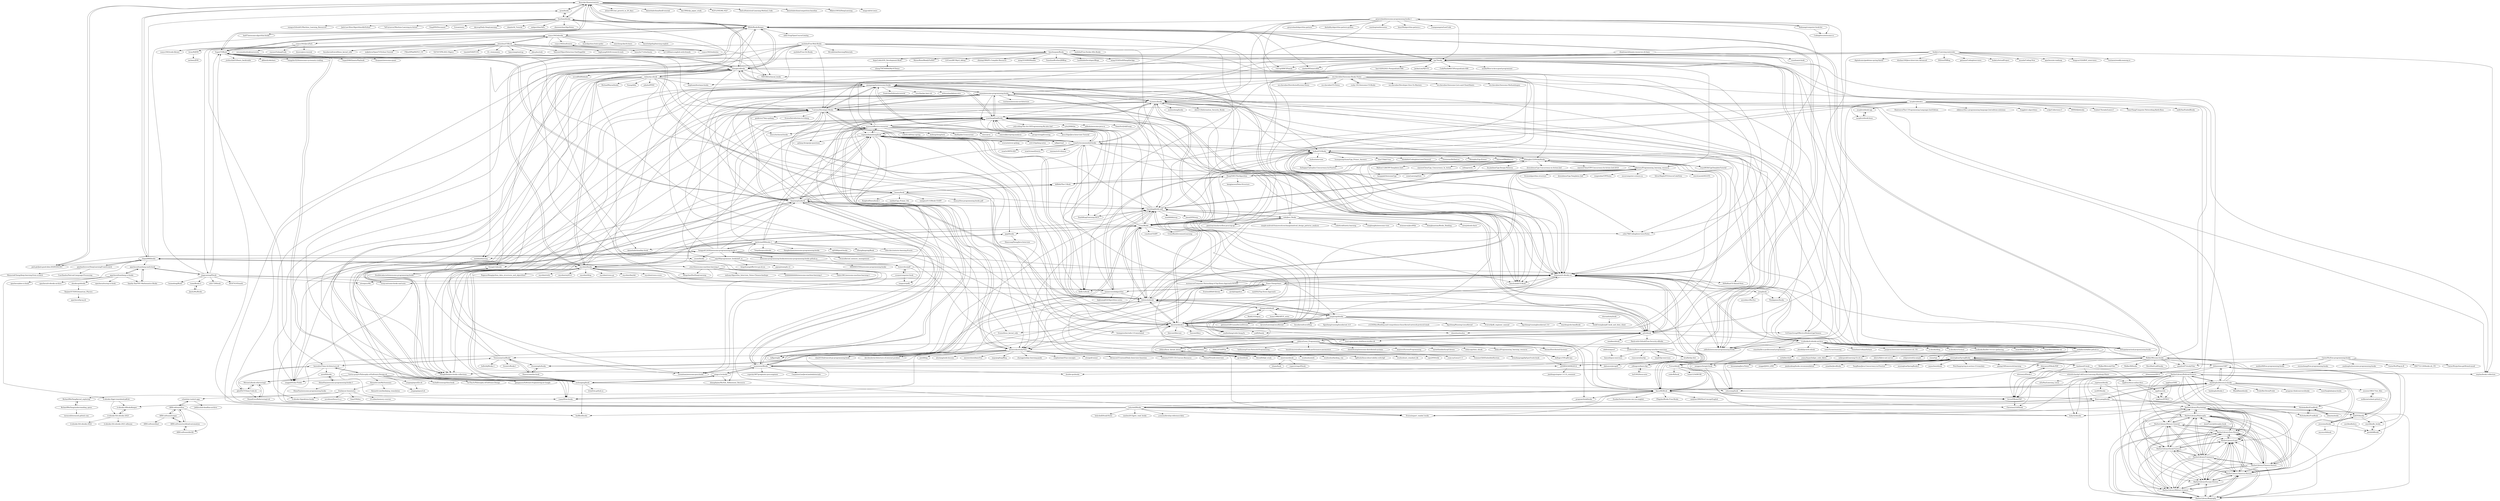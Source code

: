 digraph G {
"Kensuke-Hinata/statistic" -> "zjcao/books"
"Kensuke-Hinata/statistic" -> "jash-git/Jash-good-idea-20200304-001"
"Kensuke-Hinata/statistic" -> "chapin666/books"
"Kensuke-Hinata/statistic" -> "SuperCV/Book"
"Kensuke-Hinata/statistic" -> "lllhhh/BooksKeeper"
"Kensuke-Hinata/statistic" -> "zhangbc/eBooks"
"Kensuke-Hinata/statistic" -> "foochane/books"
"Kensuke-Hinata/statistic" -> "lyhue1991/eat_pytorch_in_20_days" ["e"=1]
"Kensuke-Hinata/statistic" -> "datawhalechina/leedl-tutorial" ["e"=1]
"Kensuke-Hinata/statistic" -> "km1994/nlp_paper_study" ["e"=1]
"Kensuke-Hinata/statistic" -> "NLP-LOVE/ML-NLP" ["e"=1]
"Kensuke-Hinata/statistic" -> "Dod-o/Statistical-Learning-Method_Code" ["e"=1]
"Kensuke-Hinata/statistic" -> "datawhalechina/competition-baseline" ["e"=1]
"Kensuke-Hinata/statistic" -> "Mikoto10032/DeepLearning" ["e"=1]
"Kensuke-Hinata/statistic" -> "tangyudi/Ai-Learn" ["e"=1]
"guanpengchn/awesome-books" -> "jobbole/awesome-programming-books" ["e"=1]
"guanpengchn/awesome-books" -> "royeo/awesome-programming-books"
"guanpengchn/awesome-books" -> "sorenduan/awesome-java-books" ["e"=1]
"guanpengchn/awesome-books" -> "7-sevens/Developer-Books"
"guanpengchn/awesome-books" -> "RongleXie/java-books-collections" ["e"=1]
"guanpengchn/awesome-books" -> "ruanyf/free-books" ["e"=1]
"guanpengchn/awesome-books" -> "doocs/technical-books" ["e"=1]
"guanpengchn/awesome-books" -> "yuanliangding/books"
"guanpengchn/awesome-books" -> "singgel/Study-Floder" ["e"=1]
"guanpengchn/awesome-books" -> "frank-lam/fullstack-tutorial" ["e"=1]
"guanpengchn/awesome-books" -> "nusr/hacker-laws-zh" ["e"=1]
"guanpengchn/awesome-books" -> "woai3c/recommended-books"
"guanpengchn/awesome-books" -> "mdnice/markdown-nice" ["e"=1]
"guanpengchn/awesome-books" -> "EZLippi/practical-programming-books" ["e"=1]
"guanpengchn/awesome-books" -> "iamshuaidi/CS-Book" ["e"=1]
"billhhh/The-C-Book" -> "HongYiMU/TheAlgorithm"
"billhhh/The-C-Book" -> "bumzy/book"
"billhhh/The-C-Book" -> "lizhenghn123/StudyBooks"
"royeo/awesome-programming-books" -> "jobbole/awesome-programming-books" ["e"=1]
"royeo/awesome-programming-books" -> "guanpengchn/awesome-books"
"royeo/awesome-programming-books" -> "threerocks/studyFiles"
"royeo/awesome-programming-books" -> "ruanyf/free-books" ["e"=1]
"royeo/awesome-programming-books" -> "yuanliangding/books"
"royeo/awesome-programming-books" -> "EZLippi/practical-programming-books" ["e"=1]
"royeo/awesome-programming-books" -> "huihut/CS-Books"
"royeo/awesome-programming-books" -> "sorenduan/awesome-java-books" ["e"=1]
"royeo/awesome-programming-books" -> "fuhmmin/it-ebooks-cn"
"royeo/awesome-programming-books" -> "toutiaoio/awesome-architecture" ["e"=1]
"royeo/awesome-programming-books" -> "chai2010/advanced-go-programming-book" ["e"=1]
"royeo/awesome-programming-books" -> "talkgo/night" ["e"=1]
"royeo/awesome-programming-books" -> "KeKe-Li/book" ["e"=1]
"royeo/awesome-programming-books" -> "7-sevens/Developer-Books"
"royeo/awesome-programming-books" -> "mymmsc/books"
"Jonezhen/CSBook" -> "cunyu1943/ebooks"
"Jonezhen/CSBook" -> "61--/weiyanmin"
"Jonezhen/CSBook" -> "baiyutang/meetup" ["e"=1]
"Jonezhen/CSBook" -> "linuxkerneltravel/linux_kernel_wiki" ["e"=1]
"Jonezhen/CSBook" -> "jiba-plus/web"
"Jonezhen/CSBook" -> "Tencent/ObjectDetection-OneStageDet" ["e"=1]
"Jonezhen/CSBook" -> "bighuang624/AI-research-tools" ["e"=1]
"Jonezhen/CSBook" -> "henryhu712/technote" ["e"=1]
"Jonezhen/CSBook" -> "SuperCV/Book"
"Jonezhen/CSBook" -> "cj1128/learn-english-with-friends" ["e"=1]
"Jonezhen/CSBook" -> "makelove/OpenCV-Python-Tutorial" ["e"=1]
"Jonezhen/CSBook" -> "jingyuexing/Ebook"
"Jonezhen/CSBook" -> "F4bwDP6a6W/FLY_US" ["e"=1]
"Jonezhen/CSBook" -> "52CV/CVPR-2021-Papers" ["e"=1]
"Jonezhen/CSBook" -> "tianzhi0549/FCOS" ["e"=1]
"wx-chevalier/Awesome-Books-Notes" -> "rocky-191/Awesome-CS-Books"
"wx-chevalier/Awesome-Books-Notes" -> "wx-chevalier/Developer-Zero-To-Mastery" ["e"=1]
"wx-chevalier/Awesome-Books-Notes" -> "wx-chevalier/Awesome-Lists-and-CheatSheets" ["e"=1]
"wx-chevalier/Awesome-Books-Notes" -> "wx-chevalier/Awesome-Methodologies" ["e"=1]
"wx-chevalier/Awesome-Books-Notes" -> "jobbole/awesome-programming-books" ["e"=1]
"wx-chevalier/Awesome-Books-Notes" -> "yuanliangding/books"
"wx-chevalier/Awesome-Books-Notes" -> "wx-chevalier/DistributedSystem-Notes" ["e"=1]
"wx-chevalier/Awesome-Books-Notes" -> "royeo/awesome-programming-books"
"wx-chevalier/Awesome-Books-Notes" -> "guanpengchn/awesome-books"
"wx-chevalier/Awesome-Books-Notes" -> "huihut/CS-Books"
"wx-chevalier/Awesome-Books-Notes" -> "wx-chevalier/CS-Notes" ["e"=1]
"wx-chevalier/Awesome-Books-Notes" -> "7-sevens/Developer-Books"
"wx-chevalier/Awesome-Books-Notes" -> "feixiao/Distributed-Systems" ["e"=1]
"wx-chevalier/Awesome-Books-Notes" -> "KeKe-Li/book" ["e"=1]
"wx-chevalier/Awesome-Books-Notes" -> "EZLippi/practical-programming-books" ["e"=1]
"dshenwenxi/1667" -> "kyk555/books"
"dshenwenxi/1667" -> "HarborLibrary/Political-Science"
"dshenwenxi/1667" -> "dshenwenxi/NO.2"
"dshenwenxi/1667" -> "hankinghu/literature-books"
"shihyu/linux_kernel_driver" -> "shihyu/Linux_Programming"
"shihyu/linux_kernel_driver" -> "onestraw/ebook"
"wususu/effective-resourses" -> "RongleXie/java-books-collections" ["e"=1]
"wususu/effective-resourses" -> "seaswalker/spring-analysis" ["e"=1]
"wususu/effective-resourses" -> "sorenduan/awesome-java-books" ["e"=1]
"wususu/effective-resourses" -> "doocs/technical-books" ["e"=1]
"wususu/effective-resourses" -> "yuanliangding/books"
"wususu/effective-resourses" -> "javagrowing/JGrowing" ["e"=1]
"wususu/effective-resourses" -> "ongmanibaimihong/book"
"wususu/effective-resourses" -> "Java-Edge/Java-Interview-Tutorial" ["e"=1]
"wususu/effective-resourses" -> "woooowen/iBooks"
"wususu/effective-resourses" -> "code4craft/tiny-spring" ["e"=1]
"wususu/effective-resourses" -> "guanpengchn/awesome-books"
"wususu/effective-resourses" -> "threerocks/studyFiles"
"wususu/effective-resourses" -> "hedengcheng/tech" ["e"=1]
"wususu/effective-resourses" -> "RedSpider1/concurrent" ["e"=1]
"wususu/effective-resourses" -> "doocs/jvm" ["e"=1]
"ongmanibaimihong/book" -> "KeKe-Li/book" ["e"=1]
"ongmanibaimihong/book" -> "qyuhen/book" ["e"=1]
"ongmanibaimihong/book" -> "talkgo/night" ["e"=1]
"ongmanibaimihong/book" -> "cch123/golang-notes" ["e"=1]
"ongmanibaimihong/book" -> "golang-design/go-questions" ["e"=1]
"ongmanibaimihong/book" -> "wususu/effective-resourses"
"ongmanibaimihong/book" -> "yuanliangding/books"
"ongmanibaimihong/book" -> "dolotech/ebook"
"ongmanibaimihong/book" -> "3masterplus/book"
"ongmanibaimihong/book" -> "threerocks/studyFiles"
"ongmanibaimihong/book" -> "huangzworks/redis-3.0-annotated" ["e"=1]
"ongmanibaimihong/book" -> "lancetw/ebook-1"
"ongmanibaimihong/book" -> "woai3c/recommended-books"
"ongmanibaimihong/book" -> "overnote/over-golang" ["e"=1]
"ongmanibaimihong/book" -> "talkgo/read" ["e"=1]
"shihyu/Linux_Programming" -> "shihyu/linux_kernel_driver"
"shihyu/Linux_Programming" -> "shihyu/python_ebook" ["e"=1]
"shihyu/Linux_Programming" -> "shihyu/Programming_learning_resource"
"shihyu/Linux_Programming" -> "shihyu/CSAPP2e"
"shihyu/Linux_Programming" -> "wuzhouhui/misc"
"shihyu/Linux_Programming" -> "posborne/linux-programming-interface-exercises"
"shihyu/Linux_Programming" -> "hailinzeng/Unix-Network-Programming" ["e"=1]
"shihyu/Linux_Programming" -> "lancetw/ebook-1"
"shihyu/Linux_Programming" -> "leandromoreira/linux-network-performance-parameters" ["e"=1]
"shihyu/Linux_Programming" -> "zhenlohuang/awesome-distributed-systems" ["e"=1]
"shihyu/Linux_Programming" -> "angrave/SystemProgramming" ["e"=1]
"shihyu/Linux_Programming" -> "jyfc/ebook"
"shihyu/Linux_Programming" -> "vpreethamkashyap/Library" ["e"=1]
"shihyu/Linux_Programming" -> "feixiao/Distributed-Systems" ["e"=1]
"shihyu/Linux_Programming" -> "hellogcc/100-gdb-tips" ["e"=1]
"lizhenghn123/StudyBooks" -> "forhappy/Cplusplus-Concurrency-In-Practice" ["e"=1]
"lizhenghn123/StudyBooks" -> "liu-jianhao/Cpp-Design-Patterns" ["e"=1]
"lizhenghn123/StudyBooks" -> "CnTransGroup/EffectiveModernCppChinese" ["e"=1]
"lizhenghn123/StudyBooks" -> "downdemo/Cpp-Concurrency-in-Action-2ed" ["e"=1]
"lizhenghn123/StudyBooks" -> "wuye9036/CppTemplateTutorial" ["e"=1]
"lizhenghn123/StudyBooks" -> "yzhu798/CodingInterviewsNotes" ["e"=1]
"lizhenghn123/StudyBooks" -> "xiaoweiChen/CPP-Concurrency-In-Action-2ed-2019" ["e"=1]
"lizhenghn123/StudyBooks" -> "tolerious/Programming_learning_resource"
"lizhenghn123/StudyBooks" -> "Walton1128/CPP-Templates-2nd--" ["e"=1]
"lizhenghn123/StudyBooks" -> "xiaoweiChen/Cpp_Concurrency_In_Action" ["e"=1]
"lizhenghn123/StudyBooks" -> "huihut/CS-Books"
"lizhenghn123/StudyBooks" -> "arkingc/note" ["e"=1]
"lizhenghn123/StudyBooks" -> "hengqiali/AwesomeCpp" ["e"=1]
"lizhenghn123/StudyBooks" -> "yedf2/handy" ["e"=1]
"lizhenghn123/StudyBooks" -> "szza/LearningNote" ["e"=1]
"SuperCV/Book" -> "3masterplus/book"
"SuperCV/Book" -> "lllhhh/BooksKeeper"
"SuperCV/Book" -> "0voice/expert_readed_books" ["e"=1]
"SuperCV/Book" -> "hugo2046/QuantsPlaybook" ["e"=1]
"SuperCV/Book" -> "Kensuke-Hinata/statistic"
"SuperCV/Book" -> "zouhuigang/book"
"SuperCV/Book" -> "mymmsc/books"
"SuperCV/Book" -> "bumzy/book"
"SuperCV/Book" -> "thuquant/awesome-quant" ["e"=1]
"SuperCV/Book" -> "7-sevens/Developer-Books"
"SuperCV/Book" -> "jrothschild33/learn_backtrader" ["e"=1]
"SuperCV/Book" -> "zhangbc/eBooks"
"SuperCV/Book" -> "akfamily/akshare" ["e"=1]
"SuperCV/Book" -> "wangzhe3224/awesome-systematic-trading" ["e"=1]
"SuperCV/Book" -> "xjq7/books"
"anzhihe/Free-Web-Books" -> "anzhihe/learning" ["e"=1]
"anzhihe/Free-Web-Books" -> "anzhihe/Free-Git-Books" ["e"=1]
"anzhihe/Free-Web-Books" -> "linghuam/boutique-books" ["e"=1]
"anzhihe/Free-Web-Books" -> "7-sevens/Developer-Books"
"anzhihe/Free-Web-Books" -> "YoungLC/ebooks"
"anzhihe/Free-Web-Books" -> "Mrrabbitan/learningMaterials" ["e"=1]
"anzhihe/Free-Web-Books" -> "awesome-programming-books/awesome-programming-books.github.io"
"anzhihe/Free-Web-Books" -> "baochuquan/Books"
"anzhihe/Free-Web-Books" -> "lancetw/ebook-1"
"anzhihe/Free-Web-Books" -> "huyubing/books-pdf"
"anzhihe/Free-Web-Books" -> "RongleXie/java-books-collections" ["e"=1]
"anzhihe/Free-Web-Books" -> "leewaiho/Clean-Architecture-zh"
"anzhihe/Free-Web-Books" -> "mymmsc/books"
"anzhihe/Free-Web-Books" -> "anzhihe/Free-Docker-K8s-Books"
"jinweime/books" -> "geshili/kBooks"
"jinweime/books" -> "kyk555/books"
"jinweime/books" -> "axyzxyz/dzbook"
"woai3c/recommended-books" -> "woai3c/nand2tetris" ["e"=1]
"woai3c/recommended-books" -> "huihut/CS-Books"
"woai3c/recommended-books" -> "DeathKing/Learning-SICP" ["e"=1]
"woai3c/recommended-books" -> "7-sevens/Developer-Books"
"woai3c/recommended-books" -> "guanpengchn/awesome-books"
"woai3c/recommended-books" -> "mymmsc/books"
"woai3c/recommended-books" -> "iamshuaidi/CS-Book" ["e"=1]
"woai3c/recommended-books" -> "lancetw/ebook-1"
"woai3c/recommended-books" -> "moranzcw/Computer-Networking-A-Top-Down-Approach-NOTES" ["e"=1]
"woai3c/recommended-books" -> "ongmanibaimihong/book"
"woai3c/recommended-books" -> "fuhmmin/it-ebooks-cn"
"woai3c/recommended-books" -> "jobbole/awesome-programming-books" ["e"=1]
"woai3c/recommended-books" -> "ruanyf/free-books" ["e"=1]
"woai3c/recommended-books" -> "ranxian/xv6-chinese" ["e"=1]
"woai3c/recommended-books" -> "woai3c/MIT6.828" ["e"=1]
"zjcao/books" -> "Kensuke-Hinata/statistic"
"zjcao/books" -> "foochane/books"
"yangtong/ebooks" -> "DavadDi/bpf_study" ["e"=1]
"yangtong/ebooks" -> "linuxkerneltravel/lmp" ["e"=1]
"yangtong/ebooks" -> "lancetw/ebook-1"
"yangtong/ebooks" -> "figozhang/runninglinuxkernel_4.0" ["e"=1]
"yangtong/ebooks" -> "y123456yz/Reading-and-comprehense-linux-Kernel-network-protocol-stack" ["e"=1]
"yangtong/ebooks" -> "figozhang/Running-LinuxKernel" ["e"=1]
"yangtong/ebooks" -> "yanfeizhang/coder-kung-fu" ["e"=1]
"yangtong/ebooks" -> "0voice/dpdk_engineer_manual" ["e"=1]
"yangtong/ebooks" -> "dolotech/ebook"
"yangtong/ebooks" -> "figozhang/runninglinuxkernel_5.0" ["e"=1]
"yangtong/ebooks" -> "tonydeng/sdn-handbook" ["e"=1]
"yangtong/ebooks" -> "zhangcunli/ebook"
"yangtong/ebooks" -> "SeokGwangho/pdf_book_and_data_sheet"
"yangtong/ebooks" -> "gatieme/LDD-LinuxDeviceDrivers" ["e"=1]
"yangtong/ebooks" -> "ljrcore/LearningLinuxKernel" ["e"=1]
"ningyu1/e-books" -> "woooowen/iBooks"
"ningyu1/e-books" -> "singgel/Study-Floder" ["e"=1]
"ningyu1/e-books" -> "niuxinghua/SpringBooks"
"ningyu1/e-books" -> "zouhuigang/book"
"ningyu1/e-books" -> "huyubing/books-pdf"
"ningyu1/e-books" -> "zhangdejian/MySQL_Refinement_Resource"
"JiashuWu/Books" -> "tuian/Books-2"
"CasterWx/free-programming-books" -> "meibin08/free-programming-books" ["e"=1]
"CasterWx/free-programming-books" -> "stormzhang/free-programming-books" ["e"=1]
"CasterWx/free-programming-books" -> "zengguocheng/e-book"
"CasterWx/free-programming-books" -> "yanbinghu/awesome-programming-books"
"CasterWx/free-programming-books" -> "CasterWx/Plug-in-R" ["e"=1]
"CasterWx/free-programming-books" -> "guanhui07/studyFiles"
"CasterWx/free-programming-books" -> "2947721120/books-zh_CN"
"CasterWx/free-programming-books" -> "CasterWx/python-girlfriend-mood" ["e"=1]
"3masterplus/book" -> "woooowen/iBooks"
"3masterplus/book" -> "ongmanibaimihong/book"
"3masterplus/book" -> "SuperCV/Book"
"3masterplus/book" -> "7-sevens/Developer-Books"
"3masterplus/book" -> "dolotech/ebook"
"3masterplus/book" -> "wususu/effective-resourses"
"3masterplus/book" -> "zouhuigang/book"
"3masterplus/book" -> "RongleXie/java-books-collections" ["e"=1]
"3masterplus/book" -> "huyubing/books-pdf"
"3masterplus/book" -> "yuanliangding/books"
"3masterplus/book" -> "guanpengchn/awesome-books"
"3masterplus/book" -> "royeo/awesome-programming-books"
"3masterplus/book" -> "lancetw/ebook-1"
"3masterplus/book" -> "huihut/CS-Books"
"3masterplus/book" -> "dahuoyzs/javapdf" ["e"=1]
"Pines-Cheng/share" -> "fuhmmin/it-ebooks-cn"
"Pines-Cheng/share" -> "threerocks/studyFiles"
"Pines-Cheng/share" -> "lunnersword/algorithm"
"Pines-Cheng/share" -> "yuanliangding/books"
"Pines-Cheng/share" -> "myk502/Top-Down-Approach" ["e"=1]
"Pines-Cheng/share" -> "chunminglu/books"
"Pines-Cheng/share" -> "jzmq/book"
"Pines-Cheng/share" -> "frontend9/fe9-library" ["e"=1]
"Pines-Cheng/share" -> "sjtuhjh/appdocs" ["e"=1]
"Pines-Cheng/share" -> "KeKe-Li/book" ["e"=1]
"Pines-Cheng/share" -> "cjl3080434008/2014"
"auspbro/ebook-c" -> "auspbro/ebook-cpp"
"auspbro/ebook-c" -> "auspbro/ebook-linux"
"auspbro/ebook-c" -> "Heatwave/The-C-Programming-Language-2nd-Edition" ["e"=1]
"auspbro/ebook-c" -> "huyubing/books-pdf"
"auspbro/ebook-c" -> "ohkimur/the-c-programming-language-2nd-edition-solutions" ["e"=1]
"auspbro/ebook-c" -> "fragglet/c-algorithms" ["e"=1]
"auspbro/ebook-c" -> "srdja/Collections-C" ["e"=1]
"auspbro/ebook-c" -> "jyfc/ebook"
"auspbro/ebook-c" -> "lancetw/ebook-1"
"auspbro/ebook-c" -> "XWHQSJ/ebooks" ["e"=1]
"auspbro/ebook-c" -> "Embed-Threads/Learn-C"
"auspbro/ebook-c" -> "7-sevens/Developer-Books"
"auspbro/ebook-c" -> "TimorYang/Computer-Networking-Keith-Ross" ["e"=1]
"auspbro/ebook-c" -> "imKeYan/EmbedBooks" ["e"=1]
"auspbro/ebook-c" -> "Urinx/Books"
"netkiller/netkiller.github.io" -> "it-ebooks/it-ebooks-archive"
"netkiller/netkiller.github.io" -> "reburning/book"
"netkiller/netkiller.github.io" -> "fuhmmin/it-ebooks-cn"
"netkiller/netkiller.github.io" -> "lovsw/EBook-PDF"
"netkiller/netkiller.github.io" -> "netkiller/shell" ["e"=1]
"netkiller/netkiller.github.io" -> "Walker96/some-books"
"netkiller/netkiller.github.io" -> "yeasy/hyperledger_code_fabric" ["e"=1]
"netkiller/netkiller.github.io" -> "niuxinghua/SpringBooks"
"netkiller/netkiller.github.io" -> "mikespook/Learning-Go-zh-cn" ["e"=1]
"netkiller/netkiller.github.io" -> "aberic/fabric-net-server" ["e"=1]
"netkiller/netkiller.github.io" -> "ethjava/web3j-sample" ["e"=1]
"netkiller/netkiller.github.io" -> "reeze/tipi" ["e"=1]
"hongye612430/awesome-programming-books-1" -> "royeo/awesome-programming-books"
"hongye612430/awesome-programming-books-1" -> "awesome-programming-books/awesome-programming-books.github.io"
"hongye612430/awesome-programming-books-1" -> "lancetw/ebook-1"
"hongye612430/awesome-programming-books-1" -> "7-sevens/Developer-Books"
"hongye612430/awesome-programming-books-1" -> "DavadDi/bpf_study" ["e"=1]
"hongye612430/awesome-programming-books-1" -> "3masterplus/book"
"hongye612430/awesome-programming-books-1" -> "skyformat99/books-1"
"hongye612430/awesome-programming-books-1" -> "homerzhou/pdf"
"hongye612430/awesome-programming-books-1" -> "anzhihe/learning" ["e"=1]
"hongye612430/awesome-programming-books-1" -> "yangtong/ebooks"
"hongye612430/awesome-programming-books-1" -> "0voice/linux_kernel_wiki" ["e"=1]
"hongye612430/awesome-programming-books-1" -> "caijc00/programmer_bookshelf_cn"
"hongye612430/awesome-programming-books-1" -> "chapin666/books"
"hongye612430/awesome-programming-books-1" -> "ossaw/books" ["e"=1]
"hongye612430/awesome-programming-books-1" -> "0voice/kernel_memory_management" ["e"=1]
"zhangcunli/ebook" -> "lancetw/ebook-1"
"zhangcunli/ebook" -> "dolotech/ebook"
"zhangcunli/ebook" -> "MeiK2333/apue" ["e"=1]
"zhangcunli/ebook" -> "jyfc/ebook"
"zhangcunli/ebook" -> "yangtong/ebooks"
"zhangcunli/ebook" -> "huaxz1986/APUE_notes" ["e"=1]
"lovsw/EBook-PDF" -> "Christine233/Ebook"
"guanhui07/studyFiles" -> "lovsw/EBook-PDF"
"baochuquan/Books" -> "NicholasBxt/FreeBook"
"baochuquan/Books" -> "zengguocheng/e-book"
"baochuquan/Books" -> "MisterBooo/ReadyForBAT" ["e"=1]
"baochuquan/Books" -> "LGCooci/KCObjc4_debug" ["e"=1]
"baochuquan/Books" -> "shining1984/PL-Compiler-Resource" ["e"=1]
"baochuquan/Books" -> "ming1016/RSSReader" ["e"=1]
"baochuquan/Books" -> "Walker96/some-books"
"baochuquan/Books" -> "lizhenghn123/StudyBooks"
"baochuquan/Books" -> "SunshineBrother/JHBlog" ["e"=1]
"baochuquan/Books" -> "xjq7/books"
"baochuquan/Books" -> "LeoMobileDeveloper/Blogs" ["e"=1]
"baochuquan/Books" -> "fuhmmin/it-ebooks-cn"
"baochuquan/Books" -> "ming1016/SwiftPamphletApp" ["e"=1]
"baochuquan/Books" -> "kopuCoder/iOS_Development-Book"
"baochuquan/Books" -> "AndBird/books"
"hankinghu/literature-books" -> "HarborLibrary/Political-Science"
"hankinghu/literature-books" -> "hankinghu/books-1"
"hankinghu/literature-books" -> "fancy88/iBook"
"hankinghu/literature-books" -> "BlankRain/ebooks"
"hankinghu/literature-books" -> "dshenwenxi/1667"
"hankinghu/literature-books" -> "Brave-peng/books"
"hankinghu/literature-books" -> "Walker96/some-books"
"hankinghu/literature-books" -> "kska32/ebooks" ["e"=1]
"hankinghu/literature-books" -> "0voice/expert_readed_books" ["e"=1]
"hankinghu/literature-books" -> "ProletRevDicta/Prolet" ["e"=1]
"hankinghu/literature-books" -> "program-think-mirrors/books" ["e"=1]
"hankinghu/literature-books" -> "mymmsc/books"
"hankinghu/literature-books" -> "NicholasBxt/FreeBook--"
"hankinghu/literature-books" -> "LeonYanghaha/pua-books" ["e"=1]
"hankinghu/literature-books" -> "zouwen198317/txt_files"
"woooowen/iBooks" -> "3masterplus/book"
"woooowen/iBooks" -> "wususu/effective-resourses"
"woooowen/iBooks" -> "Urinx/Books"
"woooowen/iBooks" -> "ningyu1/e-books"
"woooowen/iBooks" -> "fuhmmin/it-ebooks-cn"
"woooowen/iBooks" -> "RongleXie/java-books-collections" ["e"=1]
"woooowen/iBooks" -> "7-sevens/Developer-Books"
"woooowen/iBooks" -> "yuanliangding/books"
"woooowen/iBooks" -> "niuxinghua/SpringBooks"
"woooowen/iBooks" -> "sorenduan/awesome-java-books" ["e"=1]
"woooowen/iBooks" -> "huyubing/books-pdf"
"woooowen/iBooks" -> "double-qiu/books" ["e"=1]
"woooowen/iBooks" -> "waylau/books-collection" ["e"=1]
"woooowen/iBooks" -> "superhj1987/pragmatic-java-engineer" ["e"=1]
"woooowen/iBooks" -> "CarpenterLee/JavaLambdaInternals" ["e"=1]
"cjl3080434008/2014" -> "jianfengye/nginx-1.0.14_comment" ["e"=1]
"welfariat/xxland.github.io" -> "zouwen198317/txt_files"
"skyformat99/books-1" -> "qqqil/books"
"skyformat99/books-1" -> "yuanliangding/books"
"skyformat99/books-1" -> "stonycat/some-books-and-note"
"skyformat99/books-1" -> "Zhengfangxing/Book"
"skyformat99/books-1" -> "ongmanibaimihong/book"
"skyformat99/books-1" -> "hongye612430/awesome-programming-books-1"
"skyformat99/books-1" -> "zxysilent/books"
"skyformat99/books-1" -> "datawhalechina/key-book" ["e"=1]
"skyformat99/books-1" -> "wususu/effective-resourses"
"skyformat99/books-1" -> "xlite-dev/statistic-learning-R-note" ["e"=1]
"skyformat99/books-1" -> "singgel/Study-Floder" ["e"=1]
"skyformat99/books-1" -> "Tongzhenguo/ebooks" ["e"=1]
"skyformat99/books-1" -> "HangboQuan/awesome-programming-books" ["e"=1]
"skyformat99/books-1" -> "cq0206/good-books"
"skyformat99/books-1" -> "jash-git/Jash-good-idea-20200304-001"
"tianbaoo/E-book" -> "white0rchardpUnK/Linux-Learning-Mindmap-Share"
"tianbaoo/E-book" -> "lovsw/EBook-PDF"
"tianbaoo/E-book" -> "xgqfrms/linux-online-docs"
"tianbaoo/E-book" -> "niuxinghua/SpringBooks"
"budaLi/-Learning-materials-" -> "josonle/Coding-Now" ["e"=1]
"budaLi/-Learning-materials-" -> "apachecn/ai-roadmap" ["e"=1]
"budaLi/-Learning-materials-" -> "Thinkgamer/books" ["e"=1]
"budaLi/-Learning-materials-" -> "sorenduan/awesome-java-books" ["e"=1]
"budaLi/-Learning-materials-" -> "waylau/books-collection" ["e"=1]
"budaLi/-Learning-materials-" -> "xjq7/books"
"budaLi/-Learning-materials-" -> "lengyue1024/BAT_interviews" ["e"=1]
"budaLi/-Learning-materials-" -> "toutiaoio/weekly.manong.io" ["e"=1]
"budaLi/-Learning-materials-" -> "digitalsonic/geektime-spring-family" ["e"=1]
"budaLi/-Learning-materials-" -> "shishan100/Java-Interview-Advanced" ["e"=1]
"budaLi/-Learning-materials-" -> "ZXZxin/ZXBlog" ["e"=1]
"budaLi/-Learning-materials-" -> "gatieme/CodingInterviews" ["e"=1]
"budaLi/-Learning-materials-" -> "ongmanibaimihong/book"
"budaLi/-Learning-materials-" -> "budaLi/ArticalProject" ["e"=1]
"budaLi/-Learning-materials-" -> "wususu/effective-resourses"
"adalton/apue3" -> "banool/apue-exercises"
"caijc00/programmer_bookshelf_cn" -> "7-sevens/Developer-Books"
"caijc00/programmer_bookshelf_cn" -> "bingohuang/effective-go-zh-en" ["e"=1]
"caijc00/programmer_bookshelf_cn" -> "YoungLC/ebooks"
"caijc00/programmer_bookshelf_cn" -> "zhangdejian/MySQL_Refinement_Resource"
"caijc00/programmer_bookshelf_cn" -> "gopcp/example.v2" ["e"=1]
"zhiwoeryi/EBook-PDF" -> "zhiwoeryi/Ebook-1"
"zengguocheng/e-book" -> "Christine233/Ebook"
"tuian/Books-2" -> "JiashuWu/Books"
"Walker96/some-books" -> "Walker96/studyFiles"
"Walker96/some-books" -> "fancy88/iBook"
"Walker96/some-books" -> "reburning/book"
"Walker96/some-books" -> "geshili/kBooks"
"Walker96/some-books" -> "Walker96/books"
"Walker96/some-books" -> "zoysl/kindle_books"
"Walker96/some-books" -> "lllhhh/BooksKeeper"
"Walker96/some-books" -> "Tvirus/ebook"
"Walker96/some-books" -> "HeroHai/it-pdf-books" ["e"=1]
"Walker96/some-books" -> "Christine233/Ebook"
"Walker96/some-books" -> "guanhui07/studyFiles"
"Walker96/some-books" -> "dshenwenxi/1667"
"Walker96/some-books" -> "xjq7/books"
"Walker96/some-books" -> "fuhmmin/it-ebooks-cn"
"Walker96/some-books" -> "lovsw/EBook-PDF"
"shornado/mybook" -> "SeokGwangho/pdf_book_and_data_sheet"
"homerzhou/pdf" -> "ccceye/computer-book"
"homerzhou/pdf" -> "tongxurt/pdfs"
"homerzhou/pdf" -> "guanhui07/studyFiles"
"ShineFan/awesome-programming-books-1" -> "ShineFan/awesome-programming-books"
"ShineFan/awesome-programming-books-1" -> "mitolH/books"
"auspbro/ebook-cpp" -> "auspbro/ebook-linux"
"jugetaozi/ibooks" -> "NicholasBxt/FreeBook--"
"jugetaozi/ibooks" -> "fancy88/iBook"
"jugetaozi/ibooks" -> "xzs603/books"
"ccceye/computer-book" -> "homerzhou/pdf"
"ccceye/computer-book" -> "tongxurt/pdfs"
"white0rchardpUnK/Linux-Learning-Mindmap-Share" -> "eZioPan/Learning_Linux"
"white0rchardpUnK/Linux-Learning-Mindmap-Share" -> "xgqfrms/linux-online-docs"
"bumzy/book" -> "KnightofDawn/book-1" ["e"=1]
"bumzy/book" -> "billhhh/The-C-Book"
"bumzy/book" -> "xaxfan/Cpp_Primer_5th"
"bumzy/book" -> "zouhuigang/book"
"bumzy/book" -> "SuperCV/Book"
"bumzy/book" -> "wangmu0115/Book-CSAPP" ["e"=1]
"bumzy/book" -> "lancetw/ebook-1"
"bumzy/book" -> "3masterplus/book"
"bumzy/book" -> "bumzy/free-programming-books.pdf"
"bumzy/book" -> "huyubing/books-pdf"
"zhiwoeryi/Ebook-1" -> "zhiwoeryi/EBook-PDF"
"duanluan/ultimate-resources-zh-hans" -> "roseduan/e-book"
"duanluan/ultimate-resources-zh-hans" -> "xjq7/books"
"yifengyou/learn-tlpi" -> "hsf1002/linux-note"
"DoubleLabyrinth/awesome-programming-books" -> "YoungLC/ebooks"
"JuneFreer/philosophy-book" -> "HarborLibrary/Philosophy"
"cunyu1943/softwares" -> "cunyu1943/websites"
"czyt/kindledocs" -> "geshili/kBooks"
"auspbro/ebook-linux" -> "auspbro/ebook-cpp"
"RichardWeiYang/understanding_qemu" -> "RichardWeiYang/kernel_exploring"
"RichardWeiYang/understanding_qemu" -> "terenceli/terenceli.github.com"
"geshili/kBooks" -> "zoysl/kindle_books"
"HarborLibrary/Political-Science" -> "HarborLibrary/History-General"
"HarborLibrary/Political-Science" -> "HarborLibrary/Philosophy"
"HarborLibrary/Political-Science" -> "HarborLibrary/Social-Sciences"
"HarborLibrary/Political-Science" -> "HarborLibrary/Commerce"
"HarborLibrary/Political-Science" -> "HarborLibrary/Psychology"
"HarborLibrary/Political-Science" -> "HarborLibrary/Chinese-History"
"HarborLibrary/Political-Science" -> "hankinghu/literature-books"
"HarborLibrary/Political-Science" -> "HarborLibrary/Logic"
"HarborLibrary/Political-Science" -> "HarborLibrary/Biography"
"HarborLibrary/Political-Science" -> "HarborLibrary/Military-Science"
"HarborLibrary/Political-Science" -> "kska32/ebooks" ["e"=1]
"HarborLibrary/Political-Science" -> "HarborLibrary/Europe-History"
"HarborLibrary/Political-Science" -> "HarborLibrary/America-History"
"HarborLibrary/Political-Science" -> "HarborLibrary/Asia-History"
"HarborLibrary/Political-Science" -> "0voice/expert_readed_books" ["e"=1]
"xjq7/books" -> "lllhhh/BooksKeeper"
"xjq7/books" -> "fuhmmin/it-ebooks-cn"
"xjq7/books" -> "zhangbc/eBooks"
"xjq7/books" -> "142vip/408CSFamily" ["e"=1]
"xjq7/books" -> "iamshuaidi/CS-Book" ["e"=1]
"xjq7/books" -> "TIM168/technical_books" ["e"=1]
"xjq7/books" -> "xiaolei565/aimto408" ["e"=1]
"xjq7/books" -> "EZLippi/practical-programming-books" ["e"=1]
"xjq7/books" -> "hao14293/2021-Postgraduate-408" ["e"=1]
"xjq7/books" -> "JackeyLea/NJUCS" ["e"=1]
"xjq7/books" -> "SSHeRun/CS-Xmind-Note" ["e"=1]
"xjq7/books" -> "waylau/books-collection" ["e"=1]
"xjq7/books" -> "CodePanda66/CSPostgraduate-408" ["e"=1]
"xjq7/books" -> "tolerious/Programming_learning_resource"
"xjq7/books" -> "niudai/How-to-be-a-good-programmer" ["e"=1]
"rocky-191/Awesome-CS-Books" -> "wx-chevalier/Awesome-Books-Notes"
"NicholasBxt/FreeBook--" -> "NicholasBxt/FreeBook"
"NicholasBxt/FreeBook--" -> "elain/mybooks"
"qiaohaoforever/DeepLearningFromScratch" -> "chapin666/books"
"qiaohaoforever/DeepLearningFromScratch" -> "UserXiaohu/Natrual-Language-Processing"
"qiaohaoforever/DeepLearningFromScratch" -> "MemorialCheng/deep-learning-from-scratch" ["e"=1]
"rmlzy/my-ebook" -> "zhangbc/eBooks"
"rmlzy/my-ebook" -> "MichealWayne/books" ["e"=1]
"rmlzy/my-ebook" -> "fancy88/iBook"
"rmlzy/my-ebook" -> "guanpengchn/awesome-books"
"rmlzy/my-ebook" -> "singgel/Study-Floder" ["e"=1]
"rmlzy/my-ebook" -> "RongleXie/java-books-collections" ["e"=1]
"rmlzy/my-ebook" -> "Vonng/ddia" ["e"=1]
"rmlzy/my-ebook" -> "lllhhh/BooksKeeper"
"rmlzy/my-ebook" -> "0voice/expert_readed_books" ["e"=1]
"rmlzy/my-ebook" -> "linghuam/boutique-books" ["e"=1]
"rmlzy/my-ebook" -> "7-sevens/Developer-Books"
"rmlzy/my-ebook" -> "johnlui/PPHC" ["e"=1]
"rmlzy/my-ebook" -> "anzhihe/learning" ["e"=1]
"rmlzy/my-ebook" -> "ossaw/books" ["e"=1]
"rmlzy/my-ebook" -> "it-ebooks-0/geektime-books" ["e"=1]
"jyfc/ebook" -> "lancetw/ebook-1"
"jyfc/ebook" -> "dolotech/ebook"
"jyfc/ebook" -> "fuhmmin/it-ebooks-cn"
"jyfc/ebook" -> "weaiken/ebook" ["e"=1]
"jyfc/ebook" -> "huyubing/books-pdf"
"jyfc/ebook" -> "lizhenghn123/StudyBooks"
"jyfc/ebook" -> "zhangcunli/ebook"
"jyfc/ebook" -> "huihut/CS-Books"
"jyfc/ebook" -> "it-ebooks/it-ebooks-archive"
"jyfc/ebook" -> "zhangbc/eBooks"
"jyfc/ebook" -> "DavadDi/bpf_study" ["e"=1]
"jyfc/ebook" -> "shihyu/Linux_Programming"
"jyfc/ebook" -> "hust-open-atom-club/linux-insides-zh" ["e"=1]
"jyfc/ebook" -> "hellogcc/100-gdb-tips" ["e"=1]
"jyfc/ebook" -> "Hack-with-Github/Free-Security-eBooks" ["e"=1]
"zhangbc/eBooks" -> "xjq7/books"
"zhangbc/eBooks" -> "fuhmmin/it-ebooks-cn"
"zhangbc/eBooks" -> "lllhhh/BooksKeeper"
"zhangbc/eBooks" -> "rmlzy/my-ebook"
"zhangbc/eBooks" -> "zxysilent/books"
"zhangbc/eBooks" -> "TIM168/technical_books" ["e"=1]
"zhangbc/eBooks" -> "zouhuigang/book"
"zhangbc/eBooks" -> "7-sevens/Developer-Books"
"zhangbc/eBooks" -> "Kensuke-Hinata/statistic"
"zhangbc/eBooks" -> "singgel/Study-Floder" ["e"=1]
"zhangbc/eBooks" -> "guanpengchn/awesome-books"
"zhangbc/eBooks" -> "syscall0x80/ebook"
"zhangbc/eBooks" -> "jyfc/ebook"
"zhangbc/eBooks" -> "SuperCV/Book"
"zhangbc/eBooks" -> "kska32/ebooks" ["e"=1]
"scheduler-tools/rt-app" -> "ARM-software/lisa"
"scheduler-tools/rt-app" -> "jlelli/sched-deadline-archive"
"reburning/book" -> "lovsw/EBook-PDF"
"cunyu1943/ebooks" -> "cunyu1943/JavaPark"
"cunyu1943/ebooks" -> "cunyu1943/softwares"
"cunyu1943/ebooks" -> "cunyu1943/websites"
"cunyu1943/ebooks" -> "Jonezhen/CSBook"
"cunyu1943/ebooks" -> "linuxkerneltravel/linux_kernel_wiki" ["e"=1]
"cunyu1943/ebooks" -> "cunyu1943/code-library"
"cunyu1943/ebooks" -> "ityard/python-fxxk-spider" ["e"=1]
"cunyu1943/ebooks" -> "TIM168/technical_books" ["e"=1]
"cunyu1943/ebooks" -> "lllhhh/BooksKeeper"
"cunyu1943/ebooks" -> "xiaochengcike/Ai-learn" ["e"=1]
"cunyu1943/ebooks" -> "knowledgefxg/learning-english" ["e"=1]
"Urinx/Books" -> "mymmsc/books"
"Urinx/Books" -> "dolotech/ebook"
"Urinx/Books" -> "qqqil/books"
"Urinx/Books" -> "vonzhou/CSAPP" ["e"=1]
"Urinx/Books" -> "woooowen/iBooks"
"Urinx/Books" -> "zxysilent/books"
"Urinx/Books" -> "yuanliangding/books"
"Urinx/Books" -> "tolerious/Programming_learning_resource"
"Urinx/Books" -> "huyubing/books-pdf"
"Urinx/Books" -> "zzhi/Java_Books"
"Urinx/Books" -> "lancetw/ebook-1"
"Urinx/Books" -> "woai3c/recommended-books"
"Urinx/Books" -> "Urinx/ReinforcementLearning" ["e"=1]
"Urinx/Books" -> "zhangbc/eBooks"
"Urinx/Books" -> "yzhu798/CodingInterviewsNotes" ["e"=1]
"jingyuexing/Ebook" -> "apachecn/huazhang-math-book"
"jingyuexing/Ebook" -> "stonycat/some-books-and-note"
"jingyuexing/Ebook" -> "xitongsys/ML"
"jingyuexing/Ebook" -> "whl1729/book"
"jingyuexing/Ebook" -> "491674105/math"
"jingyuexing/Ebook" -> "Tvirus/ebook"
"jingyuexing/Ebook" -> "luxiaodong/Book" ["e"=1]
"jingyuexing/Ebook" -> "SuperCV/Book"
"jingyuexing/Ebook" -> "tuian/Books-2"
"jingyuexing/Ebook" -> "lllhhh/BooksKeeper"
"Cactus-proj/A-Philosophy-of-Software-Design-zh" -> "yingang/aposd2e-zh"
"Cactus-proj/A-Philosophy-of-Software-Design-zh" -> "Go7hic/A-Philosophy-of-Software-Design"
"Cactus-proj/A-Philosophy-of-Software-Design-zh" -> "leewaiho/Clean-Architecture-zh"
"Cactus-proj/A-Philosophy-of-Software-Design-zh" -> "qiangmzsx/Software-Engineering-at-Google" ["e"=1]
"Cactus-proj/A-Philosophy-of-Software-Design-zh" -> "yingang/aposd-zh"
"Cactus-proj/A-Philosophy-of-Software-Design-zh" -> "Kenneth-Lee/MySummary"
"Cactus-proj/A-Philosophy-of-Software-Design-zh" -> "fushall/cosmicpython-book"
"Cactus-proj/A-Philosophy-of-Software-Design-zh" -> "MwumLi/book-refactoring2"
"leewaiho/Clean-Architecture-zh" -> "glen9527/Clean-Code-zh"
"leewaiho/Clean-Architecture-zh" -> "Cactus-proj/A-Philosophy-of-Software-Design-zh"
"leewaiho/Clean-Architecture-zh" -> "MwumLi/book-refactoring2"
"leewaiho/Clean-Architecture-zh" -> "mitolH/books"
"leewaiho/Clean-Architecture-zh" -> "TonnnnnnyLiu/Books"
"onestraw/ebook" -> "shihyu/linux_kernel_driver"
"onestraw/ebook" -> "superstrings/Ebook"
"onestraw/ebook" -> "cjl3080434008/2014"
"onestraw/ebook" -> "lshain/book"
"foochane/books" -> "lllhhh/BooksKeeper"
"foochane/books" -> "zjcao/books"
"foochane/books" -> "bat67/awesome-algorithm-books" ["e"=1]
"foochane/books" -> "zkywsg/Daily-DeepLearning" ["e"=1]
"foochane/books" -> "Kensuke-Hinata/statistic"
"foochane/books" -> "cbamls/AI_Tutorial" ["e"=1]
"foochane/books" -> "aialgorithm/AiPy" ["e"=1]
"foochane/books" -> "TIM168/technical_books" ["e"=1]
"foochane/books" -> "shenweichen/AlgoNotes" ["e"=1]
"foochane/books" -> "wangyuGithub01/Machine_Learning_Resources" ["e"=1]
"foochane/books" -> "datawhalechina/key-book" ["e"=1]
"foochane/books" -> "Jack-Lee-Hiter/AlgorithmsByPython" ["e"=1]
"foochane/books" -> "TeFuirnever/Machine-Learning-in-Action" ["e"=1]
"foochane/books" -> "FangWW/Document" ["e"=1]
"foochane/books" -> "Estom/notes" ["e"=1]
"lllhhh/BooksKeeper" -> "foochane/books"
"lllhhh/BooksKeeper" -> "xjq7/books"
"lllhhh/BooksKeeper" -> "SuperCV/Book"
"lllhhh/BooksKeeper" -> "zhangbc/eBooks"
"lllhhh/BooksKeeper" -> "fancy88/iBook"
"lllhhh/BooksKeeper" -> "Walker96/some-books"
"lllhhh/BooksKeeper" -> "bat67/awesome-algorithm-books" ["e"=1]
"lllhhh/BooksKeeper" -> "Kensuke-Hinata/statistic"
"lllhhh/BooksKeeper" -> "142vip/408CSFamily" ["e"=1]
"lllhhh/BooksKeeper" -> "zxysilent/books"
"lllhhh/BooksKeeper" -> "xiaolei565/aimto408" ["e"=1]
"lllhhh/BooksKeeper" -> "cunyu1943/ebooks"
"lllhhh/BooksKeeper" -> "elder-frog/OpenCourseCatalog" ["e"=1]
"lllhhh/BooksKeeper" -> "MingchaoZhu/DeepLearning" ["e"=1]
"lllhhh/BooksKeeper" -> "fuhmmin/it-ebooks-cn"
"greyireland/awesome-programming-books-1" -> "greyireland/algorithm-pattern" ["e"=1]
"greyireland/awesome-programming-books-1" -> "dashidhy/algorithm-pattern-python" ["e"=1]
"greyireland/awesome-programming-books-1" -> "CodingDocs/awesome-cs" ["e"=1]
"greyireland/awesome-programming-books-1" -> "fuhmmin/it-ebooks-cn"
"greyireland/awesome-programming-books-1" -> "xjq7/books"
"greyireland/awesome-programming-books-1" -> "iamshuaidi/CS-Book" ["e"=1]
"greyireland/awesome-programming-books-1" -> "yzhu798/CodingInterviewsNotes" ["e"=1]
"greyireland/awesome-programming-books-1" -> "wardseptember/notes" ["e"=1]
"greyireland/awesome-programming-books-1" -> "mymmsc/books"
"greyireland/awesome-programming-books-1" -> "binzi56/algorithm-pattern-c" ["e"=1]
"greyireland/awesome-programming-books-1" -> "yuanguangxin/LeetCode" ["e"=1]
"greyireland/awesome-programming-books-1" -> "lllhhh/BooksKeeper"
"greyireland/awesome-programming-books-1" -> "Kalmaegi/computer-book-list"
"greyireland/awesome-programming-books-1" -> "guanpengchn/awesome-books"
"greyireland/awesome-programming-books-1" -> "jobbole/awesome-programming-books" ["e"=1]
"holyshell/Books" -> "Brave-peng/books"
"holyshell/Books" -> "kska32/ebooks" ["e"=1]
"holyshell/Books" -> "fancy88/iBook"
"holyshell/Books" -> "0voice/expert_readed_books" ["e"=1]
"holyshell/Books" -> "HarborLibrary/Political-Science"
"holyshell/Books" -> "samlee2015jp/to_read_books"
"holyshell/Books" -> "kyk555/books"
"holyshell/Books" -> "jyfc/ebook"
"holyshell/Books" -> "AndBird/books"
"holyshell/Books" -> "yuanliangding/books"
"holyshell/Books" -> "hankinghu/literature-books"
"holyshell/Books" -> "SuperCV/Book"
"holyshell/Books" -> "zhangbc/eBooks"
"holyshell/Books" -> "p-moon/develop-reference-data"
"holyshell/Books" -> "holyshell/StudyNotes"
"Kenneth-Lee/MySummary" -> "Kenneth-Lee/daodejing_translation"
"Kenneth-Lee/MySummary" -> "freelancer-leon/notes"
"awesome-programming-books/awesome-programming-books.github.io" -> "00ERNEST00/awesome-programming-books"
"awesome-programming-books/awesome-programming-books.github.io" -> "hongye612430/awesome-programming-books-1"
"awesome-programming-books/awesome-programming-books.github.io" -> "homerzhou/pdf"
"HongYiMU/TheAlgorithm" -> "billhhh/The-C-Book"
"HongYiMU/TheAlgorithm" -> "tolerious/Programming_learning_resource"
"HongYiMU/TheAlgorithm" -> "lizhenghn123/StudyBooks"
"HongYiMU/TheAlgorithm" -> "kangjianwei/Data-Structure" ["e"=1]
"HongYiMU/TheAlgorithm" -> "lunnersword/algorithm"
"HongYiMU/TheAlgorithm" -> "lancetw/ebook-1"
"jash-git/Jash-good-idea-20200304-001" -> "Kensuke-Hinata/statistic"
"HarborLibrary/Chinese-History" -> "HarborLibrary/Biography"
"HarborLibrary/Chinese-History" -> "HarborLibrary/Military-Science"
"HarborLibrary/Chinese-History" -> "HarborLibrary/America-History"
"HarborLibrary/Chinese-History" -> "HarborLibrary/Europe-History"
"HarborLibrary/Chinese-History" -> "HarborLibrary/History-General"
"HarborLibrary/Chinese-History" -> "HarborLibrary/Asia-History"
"HarborLibrary/Chinese-History" -> "HarborLibrary/Social-Sciences"
"HarborLibrary/Chinese-History" -> "HarborLibrary/Logic"
"HarborLibrary/Chinese-History" -> "HarborLibrary/Philosophy"
"HarborLibrary/Chinese-History" -> "HarborLibrary/Psychology"
"HarborLibrary/Chinese-History" -> "HarborLibrary/Commerce"
"HarborLibrary/Chinese-History" -> "HarborLibrary/Political-Science"
"HarborLibrary/History-General" -> "HarborLibrary/Social-Sciences"
"HarborLibrary/History-General" -> "HarborLibrary/America-History"
"HarborLibrary/History-General" -> "HarborLibrary/Military-Science"
"HarborLibrary/History-General" -> "HarborLibrary/Asia-History"
"HarborLibrary/History-General" -> "HarborLibrary/Commerce"
"HarborLibrary/History-General" -> "HarborLibrary/Europe-History"
"HarborLibrary/History-General" -> "HarborLibrary/Logic"
"HarborLibrary/History-General" -> "HarborLibrary/Biography"
"HarborLibrary/History-General" -> "HarborLibrary/Psychology"
"HarborLibrary/History-General" -> "HarborLibrary/Philosophy"
"HarborLibrary/History-General" -> "HarborLibrary/Chinese-History"
"YoungLC/ebooks" -> "DoubleLabyrinth/awesome-programming-books"
"HarborLibrary/Philosophy" -> "HarborLibrary/Social-Sciences"
"HarborLibrary/Philosophy" -> "HarborLibrary/Psychology"
"HarborLibrary/Philosophy" -> "HarborLibrary/History-General"
"HarborLibrary/Philosophy" -> "HarborLibrary/Military-Science"
"HarborLibrary/Philosophy" -> "HarborLibrary/America-History"
"HarborLibrary/Philosophy" -> "HarborLibrary/Commerce"
"HarborLibrary/Philosophy" -> "HarborLibrary/Logic"
"HarborLibrary/Philosophy" -> "HarborLibrary/Europe-History"
"HarborLibrary/Philosophy" -> "HarborLibrary/Biography"
"HarborLibrary/Philosophy" -> "HarborLibrary/Asia-History"
"HarborLibrary/Philosophy" -> "JuneFreer/philosophy-book"
"HarborLibrary/Philosophy" -> "HarborLibrary/Chinese-History"
"HarborLibrary/Commerce" -> "HarborLibrary/History-General"
"HarborLibrary/Commerce" -> "HarborLibrary/Social-Sciences"
"HarborLibrary/Commerce" -> "HarborLibrary/Psychology"
"HarborLibrary/Commerce" -> "HarborLibrary/Military-Science"
"HarborLibrary/Commerce" -> "HarborLibrary/America-History"
"HarborLibrary/Commerce" -> "HarborLibrary/Logic"
"HarborLibrary/Commerce" -> "HarborLibrary/Philosophy"
"HarborLibrary/Commerce" -> "HarborLibrary/Europe-History"
"HarborLibrary/Commerce" -> "HarborLibrary/Asia-History"
"HarborLibrary/Commerce" -> "HarborLibrary/Biography"
"HarborLibrary/Commerce" -> "HarborLibrary/Chinese-History"
"HarborLibrary/Logic" -> "HarborLibrary/America-History"
"HarborLibrary/Logic" -> "HarborLibrary/Military-Science"
"HarborLibrary/Logic" -> "HarborLibrary/Europe-History"
"HarborLibrary/Logic" -> "HarborLibrary/Asia-History"
"HarborLibrary/Logic" -> "HarborLibrary/Biography"
"HarborLibrary/Logic" -> "HarborLibrary/Social-Sciences"
"HarborLibrary/Europe-History" -> "HarborLibrary/America-History"
"HarborLibrary/Europe-History" -> "HarborLibrary/Asia-History"
"HarborLibrary/Europe-History" -> "HarborLibrary/Military-Science"
"HarborLibrary/Europe-History" -> "HarborLibrary/Biography"
"HarborLibrary/Europe-History" -> "HarborLibrary/Logic"
"HarborLibrary/Asia-History" -> "HarborLibrary/America-History"
"HarborLibrary/Asia-History" -> "HarborLibrary/Europe-History"
"HarborLibrary/Asia-History" -> "HarborLibrary/Military-Science"
"HarborLibrary/Asia-History" -> "HarborLibrary/Biography"
"HarborLibrary/Asia-History" -> "HarborLibrary/Logic"
"HarborLibrary/America-History" -> "HarborLibrary/Europe-History"
"HarborLibrary/America-History" -> "HarborLibrary/Asia-History"
"HarborLibrary/America-History" -> "HarborLibrary/Military-Science"
"HarborLibrary/America-History" -> "HarborLibrary/Biography"
"HarborLibrary/America-History" -> "HarborLibrary/Logic"
"HarborLibrary/Military-Science" -> "HarborLibrary/America-History"
"HarborLibrary/Military-Science" -> "HarborLibrary/Biography"
"HarborLibrary/Military-Science" -> "HarborLibrary/Europe-History"
"HarborLibrary/Military-Science" -> "HarborLibrary/Asia-History"
"HarborLibrary/Military-Science" -> "HarborLibrary/Logic"
"HarborLibrary/Social-Sciences" -> "HarborLibrary/Military-Science"
"HarborLibrary/Social-Sciences" -> "HarborLibrary/Europe-History"
"HarborLibrary/Social-Sciences" -> "HarborLibrary/America-History"
"HarborLibrary/Social-Sciences" -> "HarborLibrary/Asia-History"
"HarborLibrary/Social-Sciences" -> "HarborLibrary/Logic"
"HarborLibrary/Social-Sciences" -> "HarborLibrary/History-General"
"HarborLibrary/Social-Sciences" -> "HarborLibrary/Biography"
"HarborLibrary/Social-Sciences" -> "HarborLibrary/Psychology"
"HarborLibrary/Social-Sciences" -> "HarborLibrary/Philosophy"
"HarborLibrary/Social-Sciences" -> "HarborLibrary/Commerce"
"HarborLibrary/Psychology" -> "HarborLibrary/Social-Sciences"
"HarborLibrary/Psychology" -> "HarborLibrary/Philosophy"
"HarborLibrary/Psychology" -> "HarborLibrary/History-General"
"HarborLibrary/Psychology" -> "HarborLibrary/Commerce"
"HarborLibrary/Psychology" -> "HarborLibrary/Biography"
"HarborLibrary/Psychology" -> "HarborLibrary/America-History"
"HarborLibrary/Psychology" -> "HarborLibrary/Military-Science"
"HarborLibrary/Psychology" -> "HarborLibrary/Logic"
"HarborLibrary/Psychology" -> "HarborLibrary/Europe-History"
"HarborLibrary/Psychology" -> "HarborLibrary/Asia-History"
"HarborLibrary/Psychology" -> "HarborLibrary/Chinese-History"
"HarborLibrary/Biography" -> "HarborLibrary/America-History"
"HarborLibrary/Biography" -> "HarborLibrary/Military-Science"
"HarborLibrary/Biography" -> "HarborLibrary/Europe-History"
"HarborLibrary/Biography" -> "HarborLibrary/Asia-History"
"HarborLibrary/Biography" -> "HarborLibrary/Logic"
"glen9527/Clean-Code-zh" -> "NxeedGoto/Refactoring2-zh"
"glen9527/Clean-Code-zh" -> "leewaiho/Clean-Architecture-zh"
"glen9527/Clean-Code-zh" -> "MwumLi/book-refactoring2"
"NxeedGoto/Refactoring2-zh" -> "MwumLi/book-refactoring2"
"hsf1002/linux-note" -> "yifengyou/learn-tlpi"
"cunyu1943/websites" -> "cunyu1943/softwares"
"ebooksup/ebooks" -> "XinjianOUYANG/Quantum_Physics"
"Brave-peng/books" -> "holyshell/Books"
"Brave-peng/books" -> "NicholasBxt/FreeBook--"
"Brave-peng/books" -> "fancy88/iBook"
"Brave-peng/books" -> "HarborLibrary/Psychology"
"Brave-peng/books" -> "hankinghu/literature-books"
"Brave-peng/books" -> "kyk555/books"
"Brave-peng/books" -> "it-ebooks-0/BooksKeeper"
"zzhi/Java_Books" -> "iwannarun/JavaWiki" ["e"=1]
"zzhi/Java_Books" -> "zhangkuantian/Books_Reading"
"zzhi/Java_Books" -> "yuanliangding/books"
"zzhi/Java_Books" -> "huyubing/books-pdf"
"zzhi/Java_Books" -> "giantray/stackoverflow-java-top-qa" ["e"=1]
"zzhi/Java_Books" -> "Urinx/Books"
"zzhi/Java_Books" -> "niewj/ebook-share"
"zzhi/Java_Books" -> "simple-android-framework-exchange/android_design_patterns_analysis" ["e"=1]
"zzhi/Java_Books" -> "mymmsc/books"
"zzhi/Java_Books" -> "code4craft/netty-learning" ["e"=1]
"zzhi/Java_Books" -> "xinghongfei/awesome-view" ["e"=1]
"zzhi/Java_Books" -> "threerocks/studyFiles"
"zzhi/Java_Books" -> "double-qiu/books" ["e"=1]
"fuhmmin/it-ebooks-cn" -> "fancy88/iBook"
"fuhmmin/it-ebooks-cn" -> "it-ebooks/it-ebooks-archive"
"fuhmmin/it-ebooks-cn" -> "iamshuaidi/CS-Book" ["e"=1]
"fuhmmin/it-ebooks-cn" -> "huihut/CS-Books"
"fuhmmin/it-ebooks-cn" -> "jobbole/awesome-programming-books" ["e"=1]
"fuhmmin/it-ebooks-cn" -> "xjq7/books"
"fuhmmin/it-ebooks-cn" -> "threerocks/studyFiles"
"fuhmmin/it-ebooks-cn" -> "dolotech/ebook"
"fuhmmin/it-ebooks-cn" -> "jyfc/ebook"
"fuhmmin/it-ebooks-cn" -> "Pines-Cheng/share"
"fuhmmin/it-ebooks-cn" -> "programthink/books" ["e"=1]
"fuhmmin/it-ebooks-cn" -> "moranzcw/Computer-Networking-A-Top-Down-Approach-NOTES" ["e"=1]
"fuhmmin/it-ebooks-cn" -> "royeo/awesome-programming-books"
"fuhmmin/it-ebooks-cn" -> "ruanyf/free-books" ["e"=1]
"fuhmmin/it-ebooks-cn" -> "SSHeRun/CS-Xmind-Note" ["e"=1]
"mymmsc/books" -> "mobinsheng/books" ["e"=1]
"mymmsc/books" -> "Urinx/Books"
"mymmsc/books" -> "yuanliangding/books"
"mymmsc/books" -> "ruanyf/free-books" ["e"=1]
"mymmsc/books" -> "woai3c/recommended-books"
"mymmsc/books" -> "fuhmmin/it-ebooks-cn"
"mymmsc/books" -> "royeo/awesome-programming-books"
"mymmsc/books" -> "lizhenghn123/StudyBooks"
"mymmsc/books" -> "qqqil/books"
"mymmsc/books" -> "7-sevens/Developer-Books"
"mymmsc/books" -> "huihut/CS-Books"
"mymmsc/books" -> "ongmanibaimihong/book"
"mymmsc/books" -> "olist213/Information_Security_Books" ["e"=1]
"mymmsc/books" -> "jobbole/awesome-programming-books" ["e"=1]
"mymmsc/books" -> "waylau/books-collection" ["e"=1]
"Sparky-Xia/THU-Mathematics-Books" -> "apachecn/huazhang-math-book"
"ARM-software/workload-automation" -> "ARM-software/devlib"
"ARM-software/workload-automation" -> "ARM-software/trappy"
"ARM-software/workload-automation" -> "ARM-software/lisa"
"MwumLi/book-refactoring2" -> "NxeedGoto/Refactoring2-zh"
"MwumLi/book-refactoring2" -> "glen9527/Clean-Code-zh"
"XinjianOUYANG/Quantum_Physics" -> "apachecn/lqcuq-zh"
"ytin16/awesome-machine-learning-1" -> "MingchaoZhu/DeepLearning" ["e"=1]
"ytin16/awesome-machine-learning-1" -> "lyhhhhhhhhhhh/awesome-machine-learning-1"
"ytin16/awesome-machine-learning-1" -> "binlu1981/awesome-machine-learning-1"
"ytin16/awesome-machine-learning-1" -> "xitongsys/ML"
"ytin16/awesome-machine-learning-1" -> "chapin666/books"
"ytin16/awesome-machine-learning-1" -> "imhuay/Algorithm_Interview_Notes-Chinese-backups" ["e"=1]
"ytin16/awesome-machine-learning-1" -> "billhhh/The-C-Book"
"zoysl/kindle_books" -> "geshili/kBooks"
"it-ebooks-0/BooksKeeper" -> "it-ebooks-0/it-ebooks-2023"
"bradfa/tlpi-dist" -> "posborne/linux-programming-interface-exercises"
"bradfa/tlpi-dist" -> "yifengyou/learn-tlpi"
"it-ebooks/it-ebooks-archive" -> "it-ebooks/blog" ["e"=1]
"it-ebooks/it-ebooks-archive" -> "it-ebooks/w3school" ["e"=1]
"it-ebooks/it-ebooks-archive" -> "fuhmmin/it-ebooks-cn"
"it-ebooks/it-ebooks-archive" -> "threerocks/studyFiles"
"it-ebooks/it-ebooks-archive" -> "it-ebooks/kindle114-rsrc-gathering" ["e"=1]
"it-ebooks/it-ebooks-archive" -> "wizardforcel/sicp-py-zh" ["e"=1]
"it-ebooks/it-ebooks-archive" -> "wizardforcel/lcthw-zh" ["e"=1]
"it-ebooks/it-ebooks-archive" -> "stanzhai/be-a-professional-programmer" ["e"=1]
"it-ebooks/it-ebooks-archive" -> "phodal/growth-ebook" ["e"=1]
"it-ebooks/it-ebooks-archive" -> "nemoTyrant/manong" ["e"=1]
"it-ebooks/it-ebooks-archive" -> "Yixiaohan/codeparkshare" ["e"=1]
"it-ebooks/it-ebooks-archive" -> "justjavac/awesome-awesomeness-zh_CN" ["e"=1]
"it-ebooks/it-ebooks-archive" -> "jobbole/awesome-programming-books" ["e"=1]
"it-ebooks/it-ebooks-archive" -> "EZLippi/practical-programming-books" ["e"=1]
"it-ebooks/it-ebooks-archive" -> "netkiller/netkiller.github.io"
"huyubing/books-pdf" -> "lancetw/ebook-1"
"huyubing/books-pdf" -> "DeathKing/Learning-SICP" ["e"=1]
"huyubing/books-pdf" -> "jyfc/ebook"
"huyubing/books-pdf" -> "yuanliangding/books"
"huyubing/books-pdf" -> "numbbbbb/sicp" ["e"=1]
"huyubing/books-pdf" -> "dolotech/ebook"
"huyubing/books-pdf" -> "lizhenghn123/StudyBooks"
"huyubing/books-pdf" -> "tolerious/Programming_learning_resource"
"huyubing/books-pdf" -> "jiacai2050/sicp" ["e"=1]
"huyubing/books-pdf" -> "Urinx/Books"
"huyubing/books-pdf" -> "threerocks/studyFiles"
"huyubing/books-pdf" -> "ongmanibaimihong/book"
"huyubing/books-pdf" -> "3masterplus/book"
"huyubing/books-pdf" -> "zzhi/Java_Books"
"huyubing/books-pdf" -> "huihut/CS-Books"
"jzmq/book" -> "reburning/book"
"jzmq/book" -> "Thinkgamer/books" ["e"=1]
"jzmq/book" -> "qcymkxyc/RecSys" ["e"=1]
"Tvirus/ebook" -> "reburning/book"
"Tvirus/ebook" -> "coderBi/book"
"Tvirus/ebook" -> "huazi1234/BOOK"
"Tvirus/ebook" -> "lovsw/EBook-PDF"
"Tvirus/ebook" -> "Walker96/some-books"
"ArosyW/JVM" -> "zachaxy/JVM" ["e"=1]
"cunyu1943/JavaPark" -> "cunyu1943/ebooks"
"cunyu1943/JavaPark" -> "cunyu1943/code-library"
"cunyu1943/JavaPark" -> "nwuzmedoutlook/university" ["e"=1]
"cunyu1943/JavaPark" -> "ArosyW/JVM"
"cunyu1943/JavaPark" -> "cnymw/GolangStudy" ["e"=1]
"cunyu1943/JavaPark" -> "dunwu/java-tutorial" ["e"=1]
"wuzhouhui/misc" -> "brendangregg/bpf-perf-tools-book" ["e"=1]
"wuzhouhui/misc" -> "shihyu/Linux_Programming"
"wuzhouhui/misc" -> "wuzhouhui/awk" ["e"=1]
"wuzhouhui/misc" -> "DavadDi/bpf_study" ["e"=1]
"wuzhouhui/misc" -> "lancetw/ebook-1"
"wuzhouhui/misc" -> "wuzhouhui/hacking_vim" ["e"=1]
"wuzhouhui/misc" -> "bpftools/linux-observability-with-bpf" ["e"=1]
"wuzhouhui/misc" -> "wuzhouhui/c_standard_lib"
"wuzhouhui/misc" -> "TonnnnnnyLiu/Books"
"wuzhouhui/misc" -> "hellogcc/100-gdb-tips" ["e"=1]
"wuzhouhui/misc" -> "cjl3080434008/2014"
"wuzhouhui/misc" -> "sqm2050/wiki"
"wuzhouhui/misc" -> "yuan-xy/Linux-0.11" ["e"=1]
"wuzhouhui/misc" -> "SummerGift/EmbeddedSystem" ["e"=1]
"wuzhouhui/misc" -> "Urinx/Books"
"ARM-software/lisa" -> "ARM-software/trappy"
"ARM-software/lisa" -> "ARM-software/workload-automation"
"ARM-software/lisa" -> "scheduler-tools/rt-app"
"ARM-software/lisa" -> "ARM-software/devlib"
"ARM-software/trappy" -> "ARM-software/bart"
"ARM-software/trappy" -> "ARM-software/workload-automation"
"ARM-software/trappy" -> "ARM-software/lisa"
"Kalmaegi/computer-book-list" -> "CodingDocs/awesome-cs" ["e"=1]
"Kalmaegi/computer-book-list" -> "greyireland/awesome-programming-books-1"
"chunminglu/books" -> "ShawnLeee/the-book"
"ARM-software/devlib" -> "ARM-software/workload-automation"
"xgqfrms/linux-online-docs" -> "xgqfrms/cdn"
"xgqfrms/linux-online-docs" -> "xgqfrms/HTML5"
"xgqfrms/cdn" -> "xgqfrms/HTML5"
"threerocks/studyFiles" -> "yuanliangding/books"
"threerocks/studyFiles" -> "chai2010/advanced-go-programming-book" ["e"=1]
"threerocks/studyFiles" -> "ElemeFE/node-interview" ["e"=1]
"threerocks/studyFiles" -> "jawil/blog" ["e"=1]
"threerocks/studyFiles" -> "alsotang/node-lessons" ["e"=1]
"threerocks/studyFiles" -> "answershuto/learnVue" ["e"=1]
"threerocks/studyFiles" -> "mqyqingfeng/Blog" ["e"=1]
"threerocks/studyFiles" -> "chyingp/nodejs-learning-guide" ["e"=1]
"threerocks/studyFiles" -> "stephentian/33-js-concepts" ["e"=1]
"threerocks/studyFiles" -> "xitu/gold-miner" ["e"=1]
"threerocks/studyFiles" -> "talkgo/night" ["e"=1]
"threerocks/studyFiles" -> "Advanced-Frontend/Daily-Interview-Question" ["e"=1]
"threerocks/studyFiles" -> "qyuhen/book" ["e"=1]
"threerocks/studyFiles" -> "mbinary/USTC-CS-Courses-Resource" ["e"=1]
"threerocks/studyFiles" -> "davideuler/architecture.of.internet-product" ["e"=1]
"posborne/linux-programming-interface-exercises" -> "rmascarenhas/lpi"
"posborne/linux-programming-interface-exercises" -> "bradfa/tlpi-dist"
"posborne/linux-programming-interface-exercises" -> "banool/apue-exercises"
"posborne/linux-programming-interface-exercises" -> "timjb/tlpi-exercises"
"posborne/linux-programming-interface-exercises" -> "yifengyou/learn-tlpi"
"lunnersword/algorithm" -> "Pines-Cheng/share"
"lunnersword/algorithm" -> "huyubing/books-pdf"
"lunnersword/algorithm" -> "dolotech/ebook"
"lunnersword/algorithm" -> "bighuang624/Algorithms-notes" ["e"=1]
"lunnersword/algorithm" -> "zxysilent/books"
"lunnersword/algorithm" -> "HongYiMU/TheAlgorithm"
"lunnersword/algorithm" -> "yuanliangding/books"
"lunnersword/algorithm" -> "chunminglu/books"
"dolotech/ebook" -> "jyfc/ebook"
"dolotech/ebook" -> "lancetw/ebook-1"
"dolotech/ebook" -> "fuhmmin/it-ebooks-cn"
"dolotech/ebook" -> "zhangcunli/ebook"
"dolotech/ebook" -> "7-sevens/Developer-Books"
"dolotech/ebook" -> "Urinx/Books"
"dolotech/ebook" -> "ongmanibaimihong/book"
"dolotech/ebook" -> "lizhenghn123/StudyBooks"
"dolotech/ebook" -> "huyubing/books-pdf"
"dolotech/ebook" -> "tolerious/Programming_learning_resource"
"dolotech/ebook" -> "threerocks/studyFiles"
"dolotech/ebook" -> "3masterplus/book"
"dolotech/ebook" -> "qyuhen/book" ["e"=1]
"dolotech/ebook" -> "huihut/CS-Books"
"dolotech/ebook" -> "yangtong/ebooks"
"apachecn/huazhang-cs-books" -> "apachecn/huazhang-math-book"
"apachecn/huazhang-cs-books" -> "apachecn/ituring-cs-book"
"apachecn/huazhang-cs-books" -> "apachecn/phei-cs-book"
"apachecn/huazhang-cs-books" -> "Sparky-Xia/THU-Mathematics-Books"
"apachecn/huazhang-cs-books" -> "ebooksup/ebooks"
"apachecn/huazhang-cs-books" -> "apachecn/it-ebooks-archive"
"apachecn/huazhang-math-book" -> "apachecn/huazhang-cs-books"
"apachecn/huazhang-math-book" -> "Sparky-Xia/THU-Mathematics-Books"
"apachecn/huazhang-math-book" -> "jingyuexing/Ebook"
"xgqfrms/HTML5" -> "xgqfrms/cdn"
"lancetw/ebook-1" -> "jyfc/ebook"
"lancetw/ebook-1" -> "dolotech/ebook"
"lancetw/ebook-1" -> "chenshuo/muduo" ["e"=1]
"lancetw/ebook-1" -> "huyubing/books-pdf"
"lancetw/ebook-1" -> "libevent/libevent" ["e"=1]
"lancetw/ebook-1" -> "Tencent/libco" ["e"=1]
"lancetw/ebook-1" -> "zhangcunli/ebook"
"lancetw/ebook-1" -> "huangzworks/redis-3.0-annotated" ["e"=1]
"lancetw/ebook-1" -> "0voice/linux_kernel_wiki" ["e"=1]
"lancetw/ebook-1" -> "CnTransGroup/EffectiveModernCppChinese" ["e"=1]
"lancetw/ebook-1" -> "yanfeizhang/coder-kung-fu" ["e"=1]
"lancetw/ebook-1" -> "hust-open-atom-club/linux-insides-zh" ["e"=1]
"lancetw/ebook-1" -> "lizhenghn123/StudyBooks"
"lancetw/ebook-1" -> "huihut/CS-Books"
"lancetw/ebook-1" -> "yedf2/handy" ["e"=1]
"yuanliangding/books" -> "threerocks/studyFiles"
"yuanliangding/books" -> "julycoding/The-Art-Of-Programming-By-July-2nd" ["e"=1]
"yuanliangding/books" -> "jobbole/awesome-programming-books" ["e"=1]
"yuanliangding/books" -> "ty4z2008/Qix" ["e"=1]
"yuanliangding/books" -> "davideuler/architecture.of.internet-product" ["e"=1]
"yuanliangding/books" -> "jobbole/awesome-java-cn" ["e"=1]
"yuanliangding/books" -> "DeathKing/Learning-SICP" ["e"=1]
"yuanliangding/books" -> "mymmsc/books"
"yuanliangding/books" -> "royeo/awesome-programming-books"
"yuanliangding/books" -> "KeKe-Li/book" ["e"=1]
"yuanliangding/books" -> "RongleXie/java-books-collections" ["e"=1]
"yuanliangding/books" -> "TeamStuQ/skill-map" ["e"=1]
"yuanliangding/books" -> "giantray/stackoverflow-java-top-qa" ["e"=1]
"yuanliangding/books" -> "wususu/effective-resourses"
"yuanliangding/books" -> "guanpengchn/awesome-books"
"elain/mybooks" -> "NicholasBxt/FreeBook--"
"chapin666/books" -> "qiaohaoforever/DeepLearningFromScratch"
"chapin666/books" -> "Kensuke-Hinata/statistic"
"chapin666/books" -> "ytin16/awesome-machine-learning-1"
"chapin666/books" -> "apachecn/huazhang-math-book"
"chapin666/books" -> "zjcao/books"
"chapin666/books" -> "hongye612430/awesome-programming-books-1"
"chapin666/books" -> "it-ebooks-0/gpt-translated-pdf-zh"
"chapin666/books" -> "jash-git/Jash-good-idea-20200304-001"
"chapin666/books" -> "zxysilent/books"
"freelancer-leon/notes" -> "novelinux/linux-4.x.y"
"freelancer-leon/notes" -> "GiantVM/doc" ["e"=1]
"freelancer-leon/notes" -> "RichardWeiYang/kernel_exploring"
"freelancer-leon/notes" -> "scheduler-tools/rt-app"
"freelancer-leon/notes" -> "21cnbao/memory-courses" ["e"=1]
"kopuCoder/iOS_Development-Book" -> "zhang759740844/MyOCDemo"
"RichardWeiYang/kernel_exploring" -> "RichardWeiYang/understanding_qemu"
"zxysilent/books" -> "zxysilent/blog" ["e"=1]
"zxysilent/books" -> "zxysilent/cwnu.pj" ["e"=1]
"zxysilent/books" -> "zxysilent/keylab" ["e"=1]
"zxysilent/books" -> "zxysilent/cwnu-score" ["e"=1]
"zxysilent/books" -> "zhangbc/eBooks"
"zxysilent/books" -> "Urinx/Books"
"zxysilent/books" -> "dolotech/ebook"
"zxysilent/books" -> "fuhmmin/it-ebooks-cn"
"zxysilent/books" -> "PegasusWang/python_data_structures_and_algorithms" ["e"=1]
"zxysilent/books" -> "lllhhh/BooksKeeper"
"zxysilent/books" -> "mymmsc/books"
"zxysilent/books" -> "lunnersword/algorithm"
"zxysilent/books" -> "zouhuigang/book"
"zxysilent/books" -> "zxysilent/utils" ["e"=1]
"zxysilent/books" -> "zxysilent/xj2014" ["e"=1]
"TonnnnnnyLiu/Books" -> "hello2dj/Books-1"
"TonnnnnnyLiu/Books" -> "ZoranLi/Books1"
"TonnnnnnyLiu/Books" -> "chunminglu/books"
"TonnnnnnyLiu/Books" -> "ShawnLeee/the-book"
"TonnnnnnyLiu/Books" -> "yuanliangding/books"
"TonnnnnnyLiu/Books" -> "leewaiho/Clean-Architecture-zh"
"TonnnnnnyLiu/Books" -> "zhangbc/eBooks"
"zouhuigang/book" -> "reburning/book"
"zouhuigang/book" -> "zhangbc/eBooks"
"zouhuigang/book" -> "SuperCV/Book"
"zouhuigang/book" -> "3masterplus/book"
"zouhuigang/book" -> "bumzy/book"
"zouhuigang/book" -> "ongmanibaimihong/book"
"zouhuigang/book" -> "AndBird/books"
"zouhuigang/book" -> "zxysilent/books"
"zouhuigang/book" -> "lrita/lrita.github.io"
"zouhuigang/book" -> "dolotech/ebook"
"zouhuigang/book" -> "ningyu1/e-books"
"qqqil/books" -> "ShaocongZheng/Java-Interview"
"qqqil/books" -> "skyformat99/books-1"
"ShawnLeee/the-book" -> "chunminglu/books"
"ShawnLeee/the-book" -> "TonnnnnnyLiu/Books"
"it-ebooks-0/gpt-translated-pdf-zh" -> "it-ebooks-0/it-ebooks-2023"
"it-ebooks-0/gpt-translated-pdf-zh" -> "it-ebooks-0/BooksKeeper"
"mitolH/books" -> "ShineFan/awesome-programming-books-1"
"it-ebooks-0/it-ebooks-2023" -> "it-ebooks-0/BooksKeeper"
"it-ebooks-0/it-ebooks-2023" -> "it-ebooks-0/it-ebooks-2021-allinone"
"it-ebooks-0/it-ebooks-2023" -> "it-ebooks-0/it-ebooks-2022"
"yingang/aposd2e-zh" -> "yingang/aposd-zh"
"zouwen198317/txt_files" -> "welfariat/xxland.github.io"
"fancy88/iBook" -> "kska32/ebooks" ["e"=1]
"fancy88/iBook" -> "fuhmmin/it-ebooks-cn"
"fancy88/iBook" -> "it-ebooks-0/geektime-books" ["e"=1]
"fancy88/iBook" -> "0voice/expert_readed_books" ["e"=1]
"fancy88/iBook" -> "programthink/books" ["e"=1]
"fancy88/iBook" -> "Walker96/some-books"
"fancy88/iBook" -> "andylee1890/NewConceptEnglish" ["e"=1]
"fancy88/iBook" -> "Brave-peng/books"
"fancy88/iBook" -> "hankinghu/literature-books"
"fancy88/iBook" -> "lllhhh/BooksKeeper"
"fancy88/iBook" -> "ZuodaoTech/everyone-can-use-english" ["e"=1]
"fancy88/iBook" -> "yuanliangding/books"
"fancy88/iBook" -> "lTbgykio/Books-Free-Books" ["e"=1]
"fancy88/iBook" -> "ruanyf/free-books" ["e"=1]
"fancy88/iBook" -> "mymmsc/books"
"tolerious/Programming_learning_resource" -> "lizhenghn123/StudyBooks"
"tolerious/Programming_learning_resource" -> "hengqiali/AwesomeCpp" ["e"=1]
"tolerious/Programming_learning_resource" -> "yzhu798/CodingInterviewsNotes" ["e"=1]
"tolerious/Programming_learning_resource" -> "szza/LearningNote" ["e"=1]
"tolerious/Programming_learning_resource" -> "0voice/algorithm-structure" ["e"=1]
"tolerious/Programming_learning_resource" -> "downdemo/Cpp-Templates-2ed" ["e"=1]
"tolerious/Programming_learning_resource" -> "dolotech/ebook"
"tolerious/Programming_learning_resource" -> "rongweihe/CPPNotes" ["e"=1]
"tolerious/Programming_learning_resource" -> "ossu/computer-science-cn" ["e"=1]
"tolerious/Programming_learning_resource" -> "HongYiMU/TheAlgorithm"
"tolerious/Programming_learning_resource" -> "SilverMaple/STLSourceCodeNote" ["e"=1]
"tolerious/Programming_learning_resource" -> "huyubing/books-pdf"
"tolerious/Programming_learning_resource" -> "steveLauwh/SGI-STL" ["e"=1]
"tolerious/Programming_learning_resource" -> "fuhmmin/it-ebooks-cn"
"tolerious/Programming_learning_resource" -> "Urinx/Books"
"kyk555/books" -> "jinweime/books"
"kyk555/books" -> "zoysl/kindle_books"
"kyk555/books" -> "dshenwenxi/1667"
"7-sevens/Developer-Books" -> "guanpengchn/awesome-books"
"7-sevens/Developer-Books" -> "RongleXie/java-books-collections" ["e"=1]
"7-sevens/Developer-Books" -> "woai3c/recommended-books"
"7-sevens/Developer-Books" -> "dolotech/ebook"
"7-sevens/Developer-Books" -> "singgel/Study-Floder" ["e"=1]
"7-sevens/Developer-Books" -> "yanfeizhang/coder-kung-fu" ["e"=1]
"7-sevens/Developer-Books" -> "lancetw/ebook-1"
"7-sevens/Developer-Books" -> "yuanliangding/books"
"7-sevens/Developer-Books" -> "golang-design/go-questions" ["e"=1]
"7-sevens/Developer-Books" -> "iamshuaidi/CS-Book" ["e"=1]
"7-sevens/Developer-Books" -> "geektutu/7days-golang" ["e"=1]
"7-sevens/Developer-Books" -> "royeo/awesome-programming-books"
"7-sevens/Developer-Books" -> "3masterplus/book"
"7-sevens/Developer-Books" -> "talkgo/read" ["e"=1]
"7-sevens/Developer-Books" -> "0voice/Introduction-to-Golang" ["e"=1]
"huihut/CS-Books" -> "huihut/interview" ["e"=1]
"huihut/CS-Books" -> "woai3c/recommended-books"
"huihut/CS-Books" -> "fuhmmin/it-ebooks-cn"
"huihut/CS-Books" -> "CnTransGroup/EffectiveModernCppChinese" ["e"=1]
"huihut/CS-Books" -> "huangmingchuan/Cpp_Primer_Answers" ["e"=1]
"huihut/CS-Books" -> "wuye9036/CppTemplateTutorial" ["e"=1]
"huihut/CS-Books" -> "iamshuaidi/CS-Book" ["e"=1]
"huihut/CS-Books" -> "linw7/Skill-Tree" ["e"=1]
"huihut/CS-Books" -> "forhappy/Cplusplus-Concurrency-In-Practice" ["e"=1]
"huihut/CS-Books" -> "zhedahht/CodingInterviewChinese2" ["e"=1]
"huihut/CS-Books" -> "Ewenwan/ShiYanLou" ["e"=1]
"huihut/CS-Books" -> "Mooophy/Cpp-Primer" ["e"=1]
"huihut/CS-Books" -> "chenshuo/muduo" ["e"=1]
"huihut/CS-Books" -> "lizhenghn123/StudyBooks"
"huihut/CS-Books" -> "linyacool/WebServer" ["e"=1]
"niuxinghua/SpringBooks" -> "niuxinghua/SpringBooks2"
"niuxinghua/SpringBooks" -> "lovsw/EBook-PDF"
"niuxinghua/SpringBooks" -> "jujunchen/ebook" ["e"=1]
"niuxinghua/SpringBooks" -> "dahuoyzs/javapdf" ["e"=1]
"niuxinghua/SpringBooks" -> "PotoYang/spring-in-action-v5-translate" ["e"=1]
"niuxinghua/SpringBooks" -> "guang19/framework-learning" ["e"=1]
"niuxinghua/SpringBooks" -> "leosanqing/Java-Notes" ["e"=1]
"niuxinghua/SpringBooks" -> "singgel/JAVA_LINE" ["e"=1]
"niuxinghua/SpringBooks" -> "fuhmmin/it-ebooks-cn"
"niuxinghua/SpringBooks" -> "jiankunking/books-recommendation" ["e"=1]
"niuxinghua/SpringBooks" -> "zxiaofan/JavaBooks" ["e"=1]
"niuxinghua/SpringBooks" -> "tianbaoo/E-book"
"niuxinghua/SpringBooks" -> "woooowen/iBooks"
"niuxinghua/SpringBooks" -> "TangBean/Java-Concurrency-in-Practice" ["e"=1]
"niuxinghua/SpringBooks" -> "zhiwoeryi/EBook-PDF"
"NicholasBxt/FreeBook" -> "NicholasBxt/FreeBook--"
"xgqfrms/GMS" -> "xgqfrms/HTML5"
"xgqfrms/GMS" -> "xgqfrms/cdn"
"Kensuke-Hinata/statistic" ["l"="-6.299,18.53"]
"zjcao/books" ["l"="-6.261,18.55"]
"jash-git/Jash-good-idea-20200304-001" ["l"="-6.272,18.497"]
"chapin666/books" ["l"="-6.245,18.502"]
"SuperCV/Book" ["l"="-6.348,18.505"]
"lllhhh/BooksKeeper" ["l"="-6.36,18.545"]
"zhangbc/eBooks" ["l"="-6.391,18.482"]
"foochane/books" ["l"="-6.298,18.572"]
"lyhue1991/eat_pytorch_in_20_days" ["l"="50.84,28.313"]
"datawhalechina/leedl-tutorial" ["l"="50.951,28.143"]
"km1994/nlp_paper_study" ["l"="53.515,27.092"]
"NLP-LOVE/ML-NLP" ["l"="50.867,28.201"]
"Dod-o/Statistical-Learning-Method_Code" ["l"="50.849,28.097"]
"datawhalechina/competition-baseline" ["l"="50.779,27.961"]
"Mikoto10032/DeepLearning" ["l"="50.98,28.171"]
"tangyudi/Ai-Learn" ["l"="50.958,28.108"]
"guanpengchn/awesome-books" ["l"="-6.523,18.459"]
"jobbole/awesome-programming-books" ["l"="-4.471,17.646"]
"royeo/awesome-programming-books" ["l"="-6.518,18.423"]
"sorenduan/awesome-java-books" ["l"="-4.549,14.915"]
"7-sevens/Developer-Books" ["l"="-6.435,18.416"]
"RongleXie/java-books-collections" ["l"="-4.56,14.856"]
"ruanyf/free-books" ["l"="-4.614,17.587"]
"doocs/technical-books" ["l"="-4.516,14.921"]
"yuanliangding/books" ["l"="-6.478,18.425"]
"singgel/Study-Floder" ["l"="-4.715,14.84"]
"frank-lam/fullstack-tutorial" ["l"="-4.497,14.952"]
"nusr/hacker-laws-zh" ["l"="-4.766,17.646"]
"woai3c/recommended-books" ["l"="-6.494,18.388"]
"mdnice/markdown-nice" ["l"="-3.237,-32.819"]
"EZLippi/practical-programming-books" ["l"="-4.495,17.807"]
"iamshuaidi/CS-Book" ["l"="-4.283,17.35"]
"billhhh/The-C-Book" ["l"="-6.279,18.365"]
"HongYiMU/TheAlgorithm" ["l"="-6.328,18.335"]
"bumzy/book" ["l"="-6.323,18.402"]
"lizhenghn123/StudyBooks" ["l"="-6.373,18.351"]
"threerocks/studyFiles" ["l"="-6.536,18.372"]
"huihut/CS-Books" ["l"="-6.471,18.359"]
"fuhmmin/it-ebooks-cn" ["l"="-6.441,18.478"]
"toutiaoio/awesome-architecture" ["l"="-4.627,17.832"]
"chai2010/advanced-go-programming-book" ["l"="1.582,-5.535"]
"talkgo/night" ["l"="1.655,-5.514"]
"KeKe-Li/book" ["l"="1.63,-5.59"]
"mymmsc/books" ["l"="-6.45,18.446"]
"Jonezhen/CSBook" ["l"="-6.18,18.6"]
"cunyu1943/ebooks" ["l"="-6.185,18.564"]
"61--/weiyanmin" ["l"="-6.101,18.611"]
"baiyutang/meetup" ["l"="1.792,-5.648"]
"linuxkerneltravel/linux_kernel_wiki" ["l"="7.14,-6.308"]
"jiba-plus/web" ["l"="-6.146,18.651"]
"Tencent/ObjectDetection-OneStageDet" ["l"="50.764,30.065"]
"bighuang624/AI-research-tools" ["l"="-4.035,23.517"]
"henryhu712/technote" ["l"="-5.083,16.903"]
"cj1128/learn-english-with-friends" ["l"="-5.102,16.953"]
"makelove/OpenCV-Python-Tutorial" ["l"="51.124,29.786"]
"jingyuexing/Ebook" ["l"="-6.217,18.612"]
"F4bwDP6a6W/FLY_US" ["l"="-5.211,17.036"]
"52CV/CVPR-2021-Papers" ["l"="50.856,29.757"]
"tianzhi0549/FCOS" ["l"="50.778,30.086"]
"wx-chevalier/Awesome-Books-Notes" ["l"="-6.586,18.401"]
"rocky-191/Awesome-CS-Books" ["l"="-6.648,18.388"]
"wx-chevalier/Developer-Zero-To-Mastery" ["l"="-8.144,-34.586"]
"wx-chevalier/Awesome-Lists-and-CheatSheets" ["l"="-8.278,-34.436"]
"wx-chevalier/Awesome-Methodologies" ["l"="-8.303,-34.399"]
"wx-chevalier/DistributedSystem-Notes" ["l"="0.671,13.909"]
"wx-chevalier/CS-Notes" ["l"="-8.3,-34.425"]
"feixiao/Distributed-Systems" ["l"="0.661,13.883"]
"dshenwenxi/1667" ["l"="-6.547,18.671"]
"kyk555/books" ["l"="-6.515,18.67"]
"HarborLibrary/Political-Science" ["l"="-6.627,18.698"]
"dshenwenxi/NO.2" ["l"="-6.567,18.694"]
"hankinghu/literature-books" ["l"="-6.553,18.631"]
"shihyu/linux_kernel_driver" ["l"="-6.467,18.147"]
"shihyu/Linux_Programming" ["l"="-6.43,18.191"]
"onestraw/ebook" ["l"="-6.499,18.124"]
"wususu/effective-resourses" ["l"="-6.484,18.463"]
"seaswalker/spring-analysis" ["l"="-4.519,15.066"]
"javagrowing/JGrowing" ["l"="-4.589,14.98"]
"ongmanibaimihong/book" ["l"="-6.457,18.396"]
"Java-Edge/Java-Interview-Tutorial" ["l"="-4.755,15.018"]
"woooowen/iBooks" ["l"="-6.41,18.46"]
"code4craft/tiny-spring" ["l"="-4.654,14.958"]
"hedengcheng/tech" ["l"="8.901,-4.448"]
"RedSpider1/concurrent" ["l"="-4.638,14.981"]
"doocs/jvm" ["l"="-4.555,15"]
"qyuhen/book" ["l"="1.572,-5.603"]
"cch123/golang-notes" ["l"="1.728,-5.504"]
"golang-design/go-questions" ["l"="1.704,-5.442"]
"dolotech/ebook" ["l"="-6.424,18.37"]
"3masterplus/book" ["l"="-6.406,18.427"]
"huangzworks/redis-3.0-annotated" ["l"="-7.998,19.586"]
"lancetw/ebook-1" ["l"="-6.397,18.322"]
"overnote/over-golang" ["l"="1.676,-5.424"]
"talkgo/read" ["l"="1.63,-5.5"]
"shihyu/python_ebook" ["l"="48.169,23.727"]
"shihyu/Programming_learning_resource" ["l"="-6.435,18.114"]
"shihyu/CSAPP2e" ["l"="-6.41,18.133"]
"wuzhouhui/misc" ["l"="-6.38,18.225"]
"posborne/linux-programming-interface-exercises" ["l"="-6.457,18.038"]
"hailinzeng/Unix-Network-Programming" ["l"="-18.59,-28.297"]
"leandromoreira/linux-network-performance-parameters" ["l"="7.058,-6.278"]
"zhenlohuang/awesome-distributed-systems" ["l"="0.734,13.887"]
"angrave/SystemProgramming" ["l"="-22.125,-23.883"]
"jyfc/ebook" ["l"="-6.44,18.347"]
"vpreethamkashyap/Library" ["l"="31.456,-26.497"]
"hellogcc/100-gdb-tips" ["l"="-18.245,-28.066"]
"forhappy/Cplusplus-Concurrency-In-Practice" ["l"="-18.31,-28.027"]
"liu-jianhao/Cpp-Design-Patterns" ["l"="-18.388,-28.036"]
"CnTransGroup/EffectiveModernCppChinese" ["l"="-18.343,-28.011"]
"downdemo/Cpp-Concurrency-in-Action-2ed" ["l"="-18.429,-28.06"]
"wuye9036/CppTemplateTutorial" ["l"="-18.254,-28.01"]
"yzhu798/CodingInterviewsNotes" ["l"="-18.352,-27.99"]
"xiaoweiChen/CPP-Concurrency-In-Action-2ed-2019" ["l"="-18.422,-28.04"]
"tolerious/Programming_learning_resource" ["l"="-6.37,18.385"]
"Walton1128/CPP-Templates-2nd--" ["l"="-18.451,-28.028"]
"xiaoweiChen/Cpp_Concurrency_In_Action" ["l"="-18.391,-28.067"]
"arkingc/note" ["l"="-18.305,-28.052"]
"hengqiali/AwesomeCpp" ["l"="-18.378,-28.018"]
"yedf2/handy" ["l"="-18.251,-28.186"]
"szza/LearningNote" ["l"="-18.32,-27.998"]
"0voice/expert_readed_books" ["l"="-4.688,17.274"]
"hugo2046/QuantsPlaybook" ["l"="-8.397,14.778"]
"zouhuigang/book" ["l"="-6.369,18.468"]
"thuquant/awesome-quant" ["l"="-8.431,14.699"]
"jrothschild33/learn_backtrader" ["l"="-8.455,14.803"]
"akfamily/akshare" ["l"="-8.353,14.76"]
"wangzhe3224/awesome-systematic-trading" ["l"="-8.884,12.772"]
"xjq7/books" ["l"="-6.406,18.526"]
"anzhihe/Free-Web-Books" ["l"="-6.312,18.363"]
"anzhihe/learning" ["l"="1.615,-5.38"]
"anzhihe/Free-Git-Books" ["l"="25.424,-26.632"]
"linghuam/boutique-books" ["l"="-7.566,-34.647"]
"YoungLC/ebooks" ["l"="-6.209,18.337"]
"Mrrabbitan/learningMaterials" ["l"="-7.507,-34.666"]
"awesome-programming-books/awesome-programming-books.github.io" ["l"="-6.254,18.45"]
"baochuquan/Books" ["l"="-6.397,18.554"]
"huyubing/books-pdf" ["l"="-6.406,18.358"]
"leewaiho/Clean-Architecture-zh" ["l"="-6.213,18.187"]
"anzhihe/Free-Docker-K8s-Books" ["l"="-6.247,18.314"]
"jinweime/books" ["l"="-6.516,18.72"]
"geshili/kBooks" ["l"="-6.462,18.701"]
"axyzxyz/dzbook" ["l"="-6.533,18.763"]
"woai3c/nand2tetris" ["l"="-6.662,19.351"]
"DeathKing/Learning-SICP" ["l"="-6.635,19.299"]
"moranzcw/Computer-Networking-A-Top-Down-Approach-NOTES" ["l"="-6.668,19.395"]
"ranxian/xv6-chinese" ["l"="-6.747,19.486"]
"woai3c/MIT6.828" ["l"="-18.21,-28.146"]
"yangtong/ebooks" ["l"="-6.406,18.287"]
"DavadDi/bpf_study" ["l"="7.194,-6.263"]
"linuxkerneltravel/lmp" ["l"="7.199,-6.243"]
"figozhang/runninglinuxkernel_4.0" ["l"="-7.702,19.529"]
"y123456yz/Reading-and-comprehense-linux-Kernel-network-protocol-stack" ["l"="-7.808,19.596"]
"figozhang/Running-LinuxKernel" ["l"="-7.727,19.538"]
"yanfeizhang/coder-kung-fu" ["l"="-17.911,-28.086"]
"0voice/dpdk_engineer_manual" ["l"="6.141,-4.951"]
"figozhang/runninglinuxkernel_5.0" ["l"="-7.647,19.542"]
"tonydeng/sdn-handbook" ["l"="6.145,-4.895"]
"zhangcunli/ebook" ["l"="-6.433,18.303"]
"SeokGwangho/pdf_book_and_data_sheet" ["l"="-6.479,18.215"]
"gatieme/LDD-LinuxDeviceDrivers" ["l"="-7.751,19.513"]
"ljrcore/LearningLinuxKernel" ["l"="-7.744,19.549"]
"ningyu1/e-books" ["l"="-6.342,18.468"]
"niuxinghua/SpringBooks" ["l"="-6.387,18.588"]
"zhangdejian/MySQL_Refinement_Resource" ["l"="-6.25,18.419"]
"JiashuWu/Books" ["l"="-6.125,18.75"]
"tuian/Books-2" ["l"="-6.15,18.712"]
"CasterWx/free-programming-books" ["l"="-6.396,18.765"]
"meibin08/free-programming-books" ["l"="-7.551,-34.915"]
"stormzhang/free-programming-books" ["l"="59.583,-13.241"]
"zengguocheng/e-book" ["l"="-6.407,18.687"]
"yanbinghu/awesome-programming-books" ["l"="-6.417,18.812"]
"CasterWx/Plug-in-R" ["l"="-53.451,-15.969"]
"guanhui07/studyFiles" ["l"="-6.366,18.667"]
"2947721120/books-zh_CN" ["l"="-6.387,18.827"]
"CasterWx/python-girlfriend-mood" ["l"="-53.034,-16.488"]
"dahuoyzs/javapdf" ["l"="-4.726,14.912"]
"Pines-Cheng/share" ["l"="-6.386,18.405"]
"lunnersword/algorithm" ["l"="-6.348,18.373"]
"myk502/Top-Down-Approach" ["l"="-6.623,19.438"]
"chunminglu/books" ["l"="-6.304,18.303"]
"jzmq/book" ["l"="-6.333,18.564"]
"frontend9/fe9-library" ["l"="-7.929,-34.784"]
"sjtuhjh/appdocs" ["l"="31.582,-26.76"]
"cjl3080434008/2014" ["l"="-6.433,18.23"]
"auspbro/ebook-c" ["l"="-6.469,18.295"]
"auspbro/ebook-cpp" ["l"="-6.501,18.241"]
"auspbro/ebook-linux" ["l"="-6.501,18.26"]
"Heatwave/The-C-Programming-Language-2nd-Edition" ["l"="-22.68,-23.661"]
"ohkimur/the-c-programming-language-2nd-edition-solutions" ["l"="-22.61,-23.651"]
"fragglet/c-algorithms" ["l"="-22.099,-26.074"]
"srdja/Collections-C" ["l"="-22.123,-26.043"]
"XWHQSJ/ebooks" ["l"="-22.465,-23.663"]
"Embed-Threads/Learn-C" ["l"="-6.536,18.238"]
"TimorYang/Computer-Networking-Keith-Ross" ["l"="-6.71,19.506"]
"imKeYan/EmbedBooks" ["l"="-17.774,-42.843"]
"Urinx/Books" ["l"="-6.411,18.389"]
"netkiller/netkiller.github.io" ["l"="-6.43,18.585"]
"it-ebooks/it-ebooks-archive" ["l"="-6.486,18.509"]
"reburning/book" ["l"="-6.369,18.599"]
"lovsw/EBook-PDF" ["l"="-6.386,18.639"]
"netkiller/shell" ["l"="8.807,-5.906"]
"Walker96/some-books" ["l"="-6.424,18.619"]
"yeasy/hyperledger_code_fabric" ["l"="-22.495,14.264"]
"mikespook/Learning-Go-zh-cn" ["l"="1.562,-5.637"]
"aberic/fabric-net-server" ["l"="-22.466,14.238"]
"ethjava/web3j-sample" ["l"="-22.919,13.146"]
"reeze/tipi" ["l"="-19.063,25.215"]
"hongye612430/awesome-programming-books-1" ["l"="-6.315,18.428"]
"skyformat99/books-1" ["l"="-6.316,18.452"]
"homerzhou/pdf" ["l"="-6.267,18.583"]
"0voice/linux_kernel_wiki" ["l"="-18.02,-28.062"]
"caijc00/programmer_bookshelf_cn" ["l"="-6.262,18.389"]
"ossaw/books" ["l"="-4.672,14.795"]
"0voice/kernel_memory_management" ["l"="7.187,-6.409"]
"MeiK2333/apue" ["l"="-18.519,-28.056"]
"huaxz1986/APUE_notes" ["l"="-18.439,-28.008"]
"Christine233/Ebook" ["l"="-6.408,18.661"]
"NicholasBxt/FreeBook" ["l"="-6.479,18.655"]
"MisterBooo/ReadyForBAT" ["l"="44.162,-22.745"]
"LGCooci/KCObjc4_debug" ["l"="43.981,-22.699"]
"shining1984/PL-Compiler-Resource" ["l"="-22.236,-18.462"]
"ming1016/RSSReader" ["l"="44.05,-22.652"]
"SunshineBrother/JHBlog" ["l"="44.165,-22.792"]
"LeoMobileDeveloper/Blogs" ["l"="44.08,-22.739"]
"ming1016/SwiftPamphletApp" ["l"="44.117,-22.795"]
"kopuCoder/iOS_Development-Book" ["l"="-6.343,18.609"]
"AndBird/books" ["l"="-6.435,18.552"]
"hankinghu/books-1" ["l"="-6.588,18.661"]
"fancy88/iBook" ["l"="-6.477,18.587"]
"BlankRain/ebooks" ["l"="-6.613,18.643"]
"Brave-peng/books" ["l"="-6.528,18.632"]
"kska32/ebooks" ["l"="-4.844,17.162"]
"ProletRevDicta/Prolet" ["l"="-5.3,17.117"]
"program-think-mirrors/books" ["l"="-5.327,17.608"]
"NicholasBxt/FreeBook--" ["l"="-6.523,18.691"]
"LeonYanghaha/pua-books" ["l"="-5.75,17.577"]
"zouwen198317/txt_files" ["l"="-6.641,18.635"]
"double-qiu/books" ["l"="-5.19,14.678"]
"waylau/books-collection" ["l"="-5.67,12.453"]
"superhj1987/pragmatic-java-engineer" ["l"="-4.835,14.974"]
"CarpenterLee/JavaLambdaInternals" ["l"="-4.776,14.938"]
"jianfengye/nginx-1.0.14_comment" ["l"="-7.931,19.608"]
"welfariat/xxland.github.io" ["l"="-6.671,18.636"]
"qqqil/books" ["l"="-6.348,18.419"]
"stonycat/some-books-and-note" ["l"="-6.227,18.54"]
"Zhengfangxing/Book" ["l"="-6.209,18.404"]
"zxysilent/books" ["l"="-6.365,18.444"]
"datawhalechina/key-book" ["l"="50.83,27.953"]
"xlite-dev/statistic-learning-R-note" ["l"="50.89,27.899"]
"Tongzhenguo/ebooks" ["l"="-1.682,16.648"]
"HangboQuan/awesome-programming-books" ["l"="2.383,10.159"]
"cq0206/good-books" ["l"="-6.22,18.447"]
"tianbaoo/E-book" ["l"="-6.37,18.694"]
"white0rchardpUnK/Linux-Learning-Mindmap-Share" ["l"="-6.357,18.763"]
"xgqfrms/linux-online-docs" ["l"="-6.336,18.767"]
"budaLi/-Learning-materials-" ["l"="-6.562,18.486"]
"josonle/Coding-Now" ["l"="-1.661,16.58"]
"apachecn/ai-roadmap" ["l"="50.643,28.109"]
"Thinkgamer/books" ["l"="50.535,27.988"]
"lengyue1024/BAT_interviews" ["l"="-1.537,16.607"]
"toutiaoio/weekly.manong.io" ["l"="-4.62,17.923"]
"digitalsonic/geektime-spring-family" ["l"="-5.415,13.406"]
"shishan100/Java-Interview-Advanced" ["l"="-4.614,14.967"]
"ZXZxin/ZXBlog" ["l"="-4.62,15.037"]
"gatieme/CodingInterviews" ["l"="49.942,23.256"]
"budaLi/ArticalProject" ["l"="50.596,27.48"]
"adalton/apue3" ["l"="-6.435,17.958"]
"banool/apue-exercises" ["l"="-6.441,17.989"]
"bingohuang/effective-go-zh-en" ["l"="1.696,-5.496"]
"gopcp/example.v2" ["l"="1.7,-5.638"]
"zhiwoeryi/EBook-PDF" ["l"="-6.332,18.689"]
"zhiwoeryi/Ebook-1" ["l"="-6.312,18.726"]
"Walker96/studyFiles" ["l"="-6.425,18.647"]
"Walker96/books" ["l"="-6.438,18.654"]
"zoysl/kindle_books" ["l"="-6.464,18.678"]
"Tvirus/ebook" ["l"="-6.342,18.654"]
"HeroHai/it-pdf-books" ["l"="-4.808,14.715"]
"shornado/mybook" ["l"="-6.53,18.175"]
"ccceye/computer-book" ["l"="-6.254,18.624"]
"tongxurt/pdfs" ["l"="-6.24,18.644"]
"ShineFan/awesome-programming-books-1" ["l"="-6.209,18.067"]
"ShineFan/awesome-programming-books" ["l"="-6.209,18.043"]
"mitolH/books" ["l"="-6.211,18.106"]
"jugetaozi/ibooks" ["l"="-6.491,18.718"]
"xzs603/books" ["l"="-6.505,18.785"]
"eZioPan/Learning_Linux" ["l"="-6.353,18.799"]
"KnightofDawn/book-1" ["l"="-6.769,19.352"]
"xaxfan/Cpp_Primer_5th" ["l"="-6.243,18.355"]
"wangmu0115/Book-CSAPP" ["l"="-6.695,19.378"]
"bumzy/free-programming-books.pdf" ["l"="-6.291,18.393"]
"duanluan/ultimate-resources-zh-hans" ["l"="-6.296,18.657"]
"roseduan/e-book" ["l"="-6.254,18.722"]
"yifengyou/learn-tlpi" ["l"="-6.482,17.985"]
"hsf1002/linux-note" ["l"="-6.494,17.959"]
"DoubleLabyrinth/awesome-programming-books" ["l"="-6.17,18.316"]
"JuneFreer/philosophy-book" ["l"="-6.708,18.769"]
"HarborLibrary/Philosophy" ["l"="-6.678,18.742"]
"cunyu1943/softwares" ["l"="-6.136,18.584"]
"cunyu1943/websites" ["l"="-6.145,18.569"]
"czyt/kindledocs" ["l"="-6.462,18.757"]
"RichardWeiYang/understanding_qemu" ["l"="-5.951,17.924"]
"RichardWeiYang/kernel_exploring" ["l"="-5.972,17.927"]
"terenceli/terenceli.github.com" ["l"="-5.929,17.923"]
"HarborLibrary/History-General" ["l"="-6.678,18.726"]
"HarborLibrary/Social-Sciences" ["l"="-6.671,18.716"]
"HarborLibrary/Commerce" ["l"="-6.645,18.741"]
"HarborLibrary/Psychology" ["l"="-6.64,18.722"]
"HarborLibrary/Chinese-History" ["l"="-6.659,18.748"]
"HarborLibrary/Logic" ["l"="-6.666,18.73"]
"HarborLibrary/Biography" ["l"="-6.657,18.733"]
"HarborLibrary/Military-Science" ["l"="-6.659,18.713"]
"HarborLibrary/Europe-History" ["l"="-6.651,18.728"]
"HarborLibrary/America-History" ["l"="-6.654,18.718"]
"HarborLibrary/Asia-History" ["l"="-6.661,18.721"]
"142vip/408CSFamily" ["l"="-5.185,19.603"]
"TIM168/technical_books" ["l"="-4.465,17.441"]
"xiaolei565/aimto408" ["l"="-5.162,19.619"]
"hao14293/2021-Postgraduate-408" ["l"="-5.157,19.587"]
"JackeyLea/NJUCS" ["l"="-5.125,19.658"]
"SSHeRun/CS-Xmind-Note" ["l"="-5.168,19.682"]
"CodePanda66/CSPostgraduate-408" ["l"="-5.155,19.644"]
"niudai/How-to-be-a-good-programmer" ["l"="-6.559,19.341"]
"elain/mybooks" ["l"="-6.549,18.729"]
"qiaohaoforever/DeepLearningFromScratch" ["l"="-6.167,18.501"]
"UserXiaohu/Natrual-Language-Processing" ["l"="-6.124,18.494"]
"MemorialCheng/deep-learning-from-scratch" ["l"="50.876,28.024"]
"rmlzy/my-ebook" ["l"="-6.445,18.521"]
"MichealWayne/books" ["l"="-7.528,-34.695"]
"Vonng/ddia" ["l"="-4.237,17.804"]
"johnlui/PPHC" ["l"="2.064,-5.398"]
"it-ebooks-0/geektime-books" ["l"="-4.739,17.202"]
"weaiken/ebook" ["l"="-18.407,-28.018"]
"hust-open-atom-club/linux-insides-zh" ["l"="-17.962,-28.103"]
"Hack-with-Github/Free-Security-eBooks" ["l"="-44.213,-33.626"]
"syscall0x80/ebook" ["l"="-6.311,18.494"]
"scheduler-tools/rt-app" ["l"="-5.97,17.868"]
"ARM-software/lisa" ["l"="-5.952,17.831"]
"jlelli/sched-deadline-archive" ["l"="-5.946,17.87"]
"cunyu1943/JavaPark" ["l"="-6.099,18.557"]
"cunyu1943/code-library" ["l"="-6.132,18.554"]
"ityard/python-fxxk-spider" ["l"="48.434,23.523"]
"xiaochengcike/Ai-learn" ["l"="-44.033,12.041"]
"knowledgefxg/learning-english" ["l"="45.553,-0.58"]
"vonzhou/CSAPP" ["l"="-6.719,19.395"]
"zzhi/Java_Books" ["l"="-6.492,18.334"]
"Urinx/ReinforcementLearning" ["l"="-4.845,21.892"]
"apachecn/huazhang-math-book" ["l"="-6.129,18.628"]
"xitongsys/ML" ["l"="-6.16,18.533"]
"whl1729/book" ["l"="-6.193,18.681"]
"491674105/math" ["l"="-6.186,18.651"]
"luxiaodong/Book" ["l"="-4.929,21.781"]
"Cactus-proj/A-Philosophy-of-Software-Design-zh" ["l"="-6.136,18.105"]
"yingang/aposd2e-zh" ["l"="-6.091,18.108"]
"Go7hic/A-Philosophy-of-Software-Design" ["l"="-6.097,18.069"]
"qiangmzsx/Software-Engineering-at-Google" ["l"="-4.681,17.546"]
"yingang/aposd-zh" ["l"="-6.107,18.096"]
"Kenneth-Lee/MySummary" ["l"="-6.063,18.005"]
"fushall/cosmicpython-book" ["l"="-6.135,18.062"]
"MwumLi/book-refactoring2" ["l"="-6.163,18.147"]
"glen9527/Clean-Code-zh" ["l"="-6.176,18.168"]
"TonnnnnnyLiu/Books" ["l"="-6.308,18.267"]
"superstrings/Ebook" ["l"="-6.549,18.09"]
"lshain/book" ["l"="-6.515,18.083"]
"bat67/awesome-algorithm-books" ["l"="50.442,28.207"]
"zkywsg/Daily-DeepLearning" ["l"="50.615,28.148"]
"cbamls/AI_Tutorial" ["l"="58.348,23.394"]
"aialgorithm/AiPy" ["l"="50.904,27.915"]
"shenweichen/AlgoNotes" ["l"="58.285,23.394"]
"wangyuGithub01/Machine_Learning_Resources" ["l"="50.559,28.166"]
"Jack-Lee-Hiter/AlgorithmsByPython" ["l"="49.85,23.264"]
"TeFuirnever/Machine-Learning-in-Action" ["l"="50.749,28.002"]
"FangWW/Document" ["l"="-5.242,19.622"]
"Estom/notes" ["l"="-5.237,19.648"]
"elder-frog/OpenCourseCatalog" ["l"="-5.07,19.813"]
"MingchaoZhu/DeepLearning" ["l"="50.873,28.121"]
"greyireland/awesome-programming-books-1" ["l"="-6.525,18.519"]
"greyireland/algorithm-pattern" ["l"="-4.2,17.474"]
"dashidhy/algorithm-pattern-python" ["l"="49.81,23.2"]
"CodingDocs/awesome-cs" ["l"="-4.6,14.897"]
"wardseptember/notes" ["l"="-4.852,14.974"]
"binzi56/algorithm-pattern-c" ["l"="49.769,23.138"]
"yuanguangxin/LeetCode" ["l"="-4.161,17.497"]
"Kalmaegi/computer-book-list" ["l"="-6.608,18.522"]
"holyshell/Books" ["l"="-6.515,18.569"]
"samlee2015jp/to_read_books" ["l"="-6.581,18.599"]
"p-moon/develop-reference-data" ["l"="-6.613,18.589"]
"holyshell/StudyNotes" ["l"="-6.533,18.593"]
"Kenneth-Lee/daodejing_translation" ["l"="-6.048,17.985"]
"freelancer-leon/notes" ["l"="-6.007,17.93"]
"00ERNEST00/awesome-programming-books" ["l"="-6.19,18.428"]
"kangjianwei/Data-Structure" ["l"="-5.189,19.535"]
"NxeedGoto/Refactoring2-zh" ["l"="-6.141,18.159"]
"ebooksup/ebooks" ["l"="-5.968,18.708"]
"XinjianOUYANG/Quantum_Physics" ["l"="-5.929,18.729"]
"it-ebooks-0/BooksKeeper" ["l"="-6.552,18.587"]
"iwannarun/JavaWiki" ["l"="-4.994,14.867"]
"zhangkuantian/Books_Reading" ["l"="-6.533,18.296"]
"giantray/stackoverflow-java-top-qa" ["l"="-0.502,10.862"]
"niewj/ebook-share" ["l"="-6.571,18.283"]
"simple-android-framework-exchange/android_design_patterns_analysis" ["l"="59.543,-13.284"]
"code4craft/netty-learning" ["l"="-5.587,12.441"]
"xinghongfei/awesome-view" ["l"="59.9,-13.433"]
"programthink/books" ["l"="-4.937,17.42"]
"mobinsheng/books" ["l"="63.497,-14.032"]
"olist213/Information_Security_Books" ["l"="-44.522,-29.827"]
"Sparky-Xia/THU-Mathematics-Books" ["l"="-6.085,18.654"]
"ARM-software/workload-automation" ["l"="-5.932,17.815"]
"ARM-software/devlib" ["l"="-5.956,17.808"]
"ARM-software/trappy" ["l"="-5.941,17.8"]
"apachecn/lqcuq-zh" ["l"="-5.902,18.744"]
"ytin16/awesome-machine-learning-1" ["l"="-6.173,18.459"]
"lyhhhhhhhhhhh/awesome-machine-learning-1" ["l"="-6.104,18.444"]
"binlu1981/awesome-machine-learning-1" ["l"="-6.131,18.435"]
"imhuay/Algorithm_Interview_Notes-Chinese-backups" ["l"="38.465,-2.345"]
"it-ebooks-0/it-ebooks-2023" ["l"="-6.584,18.572"]
"bradfa/tlpi-dist" ["l"="-6.479,18.009"]
"it-ebooks/blog" ["l"="-45.908,12.502"]
"it-ebooks/w3school" ["l"="-8.543,-34.632"]
"it-ebooks/kindle114-rsrc-gathering" ["l"="-45.852,12.666"]
"wizardforcel/sicp-py-zh" ["l"="-6.596,19.319"]
"wizardforcel/lcthw-zh" ["l"="-7.474,19.564"]
"stanzhai/be-a-professional-programmer" ["l"="-4.548,17.803"]
"phodal/growth-ebook" ["l"="-8.391,-34.625"]
"nemoTyrant/manong" ["l"="-8.622,-34.599"]
"Yixiaohan/codeparkshare" ["l"="48.111,23.619"]
"justjavac/awesome-awesomeness-zh_CN" ["l"="-8.571,-34.648"]
"numbbbbb/sicp" ["l"="-24.861,-21.593"]
"jiacai2050/sicp" ["l"="-24.842,-21.626"]
"qcymkxyc/RecSys" ["l"="-1.628,16.831"]
"coderBi/book" ["l"="-6.299,18.701"]
"huazi1234/BOOK" ["l"="-6.342,18.728"]
"ArosyW/JVM" ["l"="-6.034,18.554"]
"zachaxy/JVM" ["l"="-3.184,11.281"]
"nwuzmedoutlook/university" ["l"="-5.083,19.764"]
"cnymw/GolangStudy" ["l"="1.761,-5.292"]
"dunwu/java-tutorial" ["l"="-4.814,15.01"]
"brendangregg/bpf-perf-tools-book" ["l"="7.059,-6.182"]
"wuzhouhui/awk" ["l"="-15.981,-10.384"]
"wuzhouhui/hacking_vim" ["l"="-5.004,21.863"]
"bpftools/linux-observability-with-bpf" ["l"="7.201,-6.201"]
"wuzhouhui/c_standard_lib" ["l"="-6.369,18.145"]
"sqm2050/wiki" ["l"="-6.34,18.167"]
"yuan-xy/Linux-0.11" ["l"="-7.696,19.45"]
"SummerGift/EmbeddedSystem" ["l"="-17.736,-42.857"]
"ARM-software/bart" ["l"="-5.932,17.776"]
"ShawnLeee/the-book" ["l"="-6.271,18.263"]
"xgqfrms/cdn" ["l"="-6.315,18.795"]
"xgqfrms/HTML5" ["l"="-6.329,18.797"]
"ElemeFE/node-interview" ["l"="-8.089,-34.692"]
"jawil/blog" ["l"="-8.025,-34.657"]
"alsotang/node-lessons" ["l"="-8.13,-34.618"]
"answershuto/learnVue" ["l"="-7.888,-34.643"]
"mqyqingfeng/Blog" ["l"="-7.872,-34.556"]
"chyingp/nodejs-learning-guide" ["l"="-7.962,-34.71"]
"stephentian/33-js-concepts" ["l"="-7.816,-34.604"]
"xitu/gold-miner" ["l"="-4.617,17.763"]
"Advanced-Frontend/Daily-Interview-Question" ["l"="-7.824,-34.566"]
"mbinary/USTC-CS-Courses-Resource" ["l"="-4.565,17.684"]
"davideuler/architecture.of.internet-product" ["l"="-4.667,17.811"]
"rmascarenhas/lpi" ["l"="-6.444,18.011"]
"timjb/tlpi-exercises" ["l"="-6.433,18.027"]
"bighuang624/Algorithms-notes" ["l"="-6.783,19.242"]
"apachecn/huazhang-cs-books" ["l"="-6.046,18.671"]
"apachecn/ituring-cs-book" ["l"="-6.016,18.685"]
"apachecn/phei-cs-book" ["l"="-5.995,18.666"]
"apachecn/it-ebooks-archive" ["l"="-6.017,18.714"]
"chenshuo/muduo" ["l"="-18.187,-28.082"]
"libevent/libevent" ["l"="-18.143,-28.198"]
"Tencent/libco" ["l"="-19.79,-25.441"]
"julycoding/The-Art-Of-Programming-By-July-2nd" ["l"="-4.492,17.857"]
"ty4z2008/Qix" ["l"="50.515,28.062"]
"jobbole/awesome-java-cn" ["l"="-4.278,14.97"]
"TeamStuQ/skill-map" ["l"="-4.576,17.839"]
"it-ebooks-0/gpt-translated-pdf-zh" ["l"="-6.468,18.557"]
"novelinux/linux-4.x.y" ["l"="-6.019,17.9"]
"GiantVM/doc" ["l"="-25.08,-22.234"]
"21cnbao/memory-courses" ["l"="-7.696,19.609"]
"zhang759740844/MyOCDemo" ["l"="-6.321,18.627"]
"zxysilent/blog" ["l"="4.718,-11.435"]
"zxysilent/cwnu.pj" ["l"="4.755,-11.445"]
"zxysilent/keylab" ["l"="4.769,-11.455"]
"zxysilent/cwnu-score" ["l"="4.772,-11.443"]
"PegasusWang/python_data_structures_and_algorithms" ["l"="49.802,23.276"]
"zxysilent/utils" ["l"="4.795,-11.45"]
"zxysilent/xj2014" ["l"="4.764,-11.434"]
"hello2dj/Books-1" ["l"="-6.296,18.217"]
"ZoranLi/Books1" ["l"="-6.267,18.213"]
"lrita/lrita.github.io" ["l"="-6.292,18.474"]
"ShaocongZheng/Java-Interview" ["l"="-6.301,18.409"]
"it-ebooks-0/it-ebooks-2021-allinone" ["l"="-6.651,18.573"]
"it-ebooks-0/it-ebooks-2022" ["l"="-6.628,18.565"]
"andylee1890/NewConceptEnglish" ["l"="45.521,-0.597"]
"ZuodaoTech/everyone-can-use-english" ["l"="-4.801,17.293"]
"lTbgykio/Books-Free-Books" ["l"="-4.613,17.183"]
"0voice/algorithm-structure" ["l"="-18.367,-27.971"]
"downdemo/Cpp-Templates-2ed" ["l"="-18.458,-28.077"]
"rongweihe/CPPNotes" ["l"="-18.339,-28.065"]
"ossu/computer-science-cn" ["l"="-6.533,19.312"]
"SilverMaple/STLSourceCodeNote" ["l"="-18.371,-28.062"]
"steveLauwh/SGI-STL" ["l"="-18.363,-28.041"]
"geektutu/7days-golang" ["l"="1.569,-5.429"]
"0voice/Introduction-to-Golang" ["l"="1.687,-5.319"]
"huihut/interview" ["l"="-18.082,-27.902"]
"huangmingchuan/Cpp_Primer_Answers" ["l"="-18.272,-27.957"]
"linw7/Skill-Tree" ["l"="-18.231,-28.093"]
"zhedahht/CodingInterviewChinese2" ["l"="49.983,23.271"]
"Ewenwan/ShiYanLou" ["l"="-18.269,-27.933"]
"Mooophy/Cpp-Primer" ["l"="-18.206,-27.902"]
"linyacool/WebServer" ["l"="-18.211,-28.065"]
"niuxinghua/SpringBooks2" ["l"="-6.37,18.624"]
"jujunchen/ebook" ["l"="-4.888,14.941"]
"PotoYang/spring-in-action-v5-translate" ["l"="-4.713,14.955"]
"guang19/framework-learning" ["l"="-4.838,15.017"]
"leosanqing/Java-Notes" ["l"="-4.884,14.982"]
"singgel/JAVA_LINE" ["l"="-4.811,14.925"]
"jiankunking/books-recommendation" ["l"="-5.436,13.545"]
"zxiaofan/JavaBooks" ["l"="-4.806,14.611"]
"TangBean/Java-Concurrency-in-Practice" ["l"="-4.879,14.963"]
"xgqfrms/GMS" ["l"="-6.315,18.816"]
}